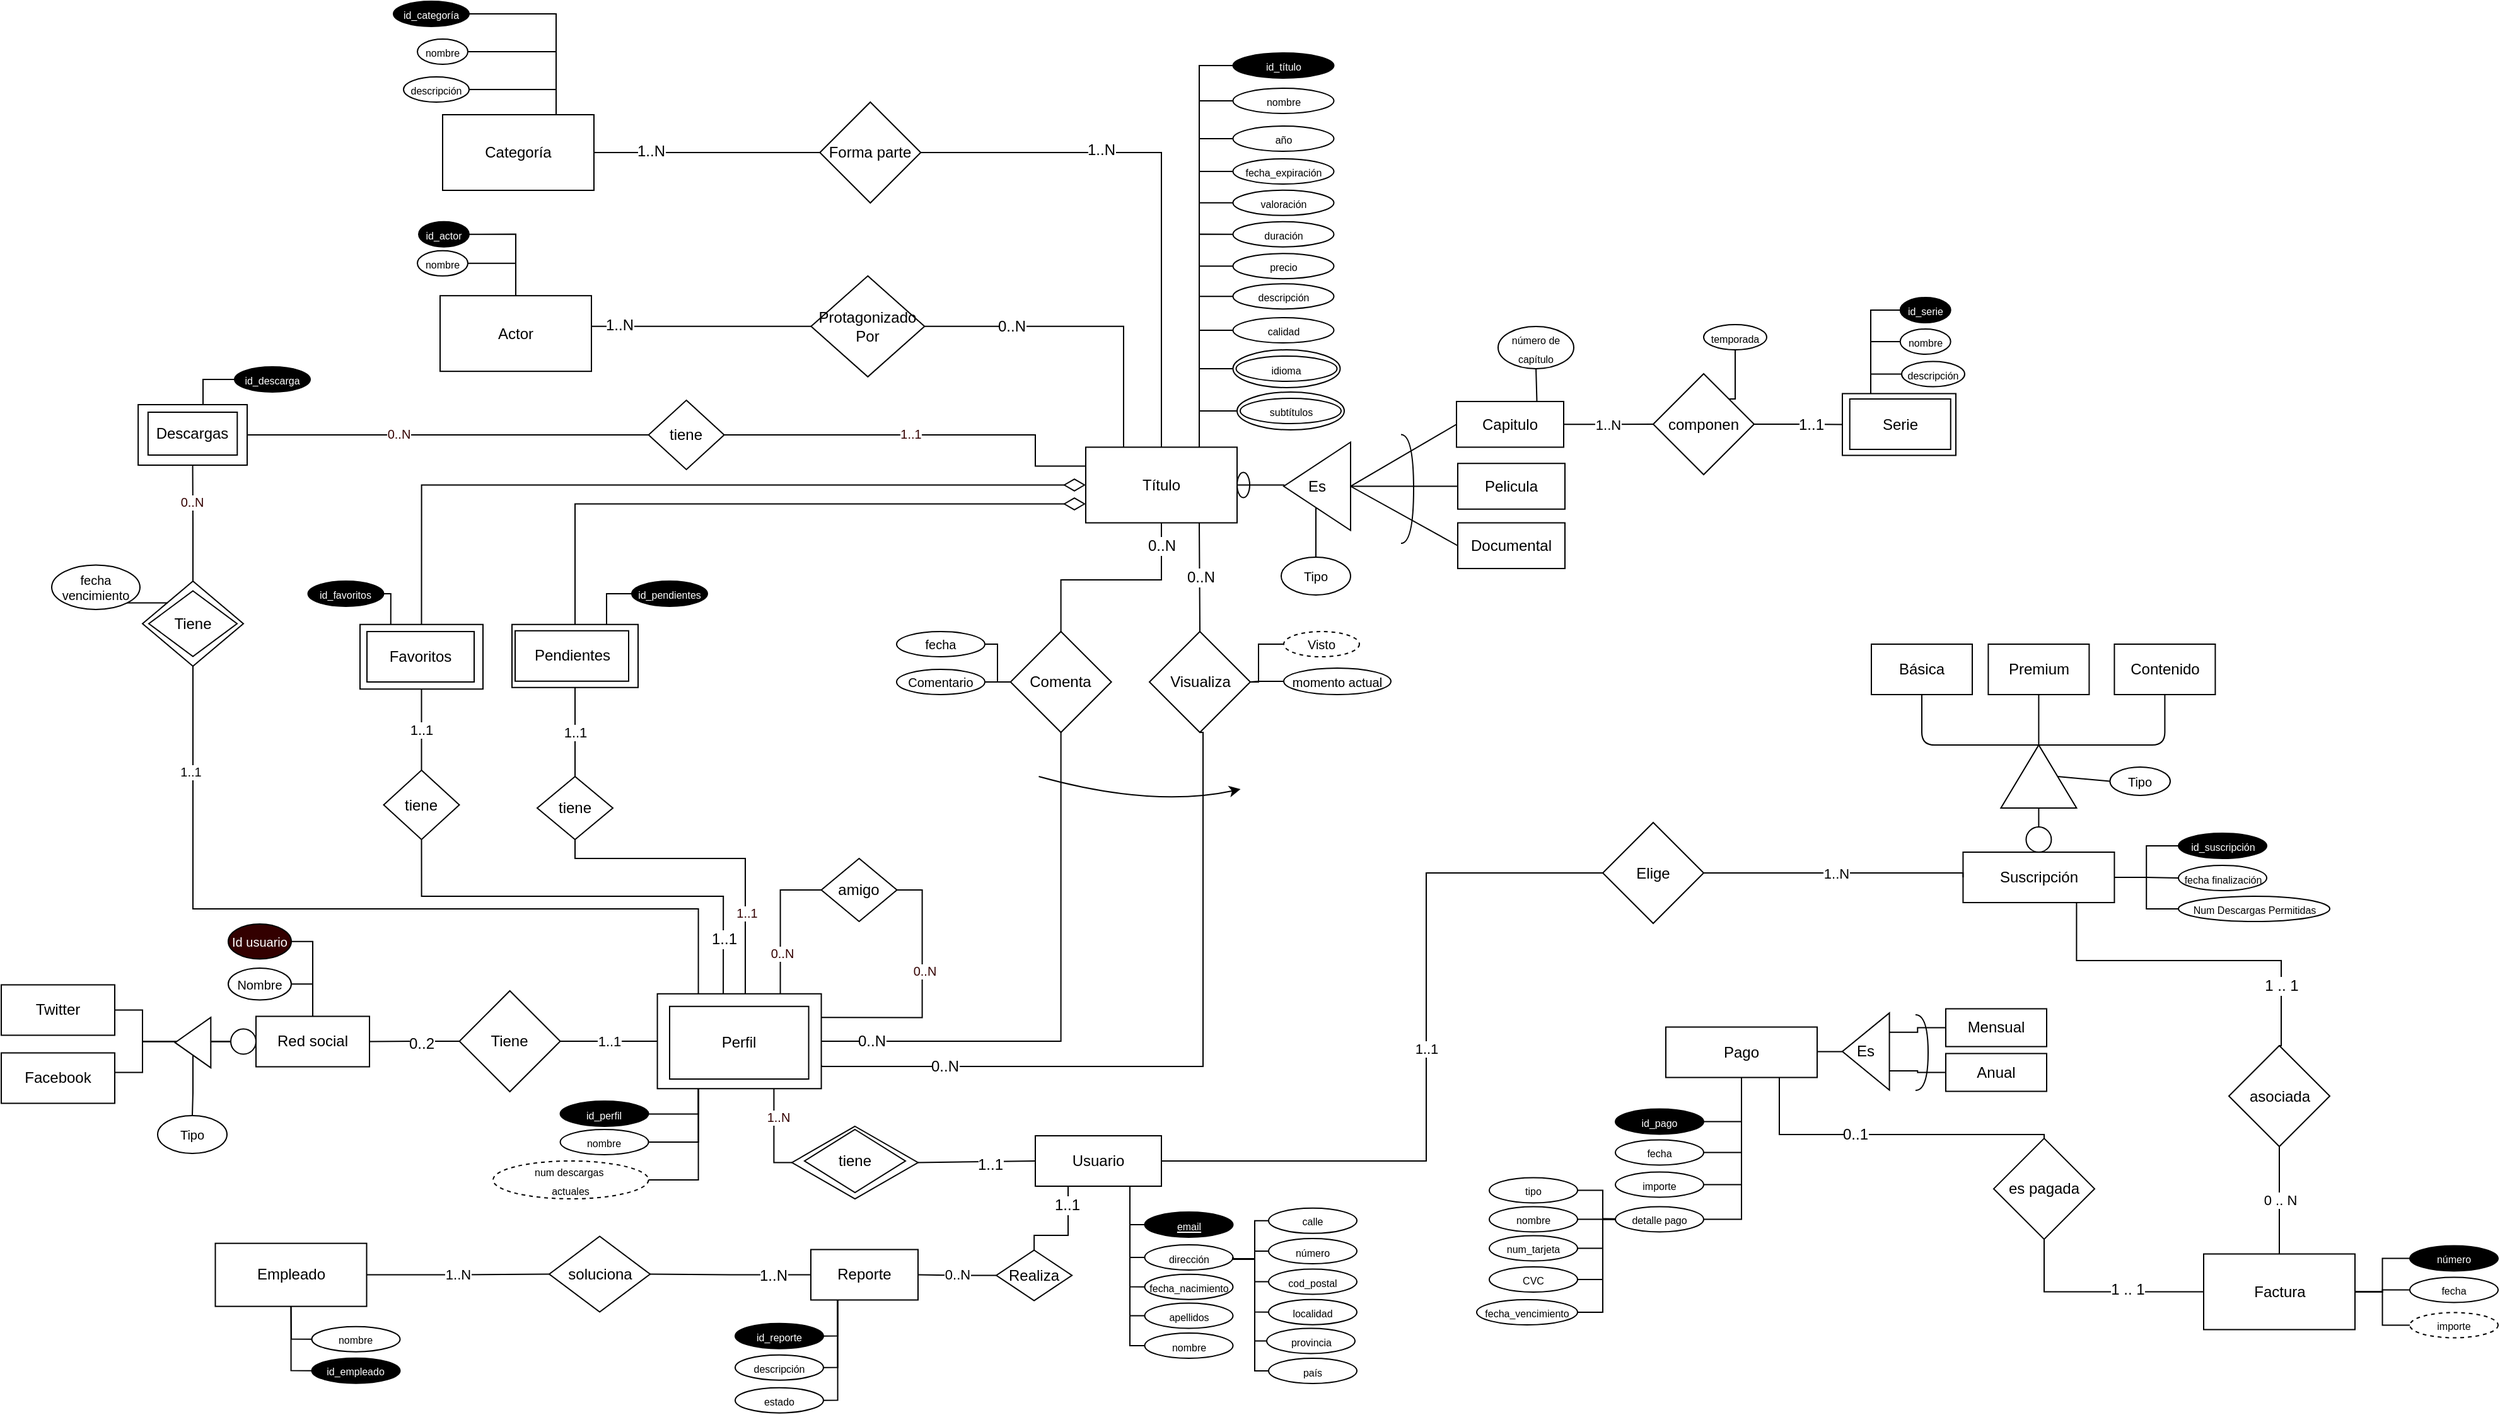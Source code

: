 <mxfile version="12.4.3" type="google" pages="1"><diagram id="EDeNjk8aeBGAXKXKvRbK" name="Page-1"><mxGraphModel dx="2235" dy="1961" grid="1" gridSize="10" guides="1" tooltips="1" connect="1" arrows="1" fold="1" page="1" pageScale="1" pageWidth="827" pageHeight="1169" math="0" shadow="0"><root><mxCell id="0"/><mxCell id="1" parent="0"/><mxCell id="GJp0s9AOmcrc_zwZvgVk-24" style="edgeStyle=orthogonalEdgeStyle;rounded=0;orthogonalLoop=1;jettySize=auto;html=1;entryX=0.75;entryY=1;entryDx=0;entryDy=0;endArrow=none;endFill=0;exitX=0;exitY=0.5;exitDx=0;exitDy=0;" parent="1" source="mP-lRdD4ugAtnUDcuVN3-97" target="GJp0s9AOmcrc_zwZvgVk-16" edge="1"><mxGeometry relative="1" as="geometry"><mxPoint x="-170" y="-220" as="sourcePoint"/><Array as="points"><mxPoint x="-177" y="-209"/></Array></mxGeometry></mxCell><mxCell id="mP-lRdD4ugAtnUDcuVN3-107" value="1..N" style="text;html=1;align=center;verticalAlign=middle;resizable=0;points=[];;labelBackgroundColor=#ffffff;fontSize=10;fontColor=#330000;" parent="GJp0s9AOmcrc_zwZvgVk-24" vertex="1" connectable="0"><mxGeometry x="0.25" y="-3" relative="1" as="geometry"><mxPoint as="offset"/></mxGeometry></mxCell><mxCell id="bfWLBB3jZCCI-IjrW9yf-71" style="edgeStyle=orthogonalEdgeStyle;rounded=0;orthogonalLoop=1;jettySize=auto;html=1;exitX=0.75;exitY=1;exitDx=0;exitDy=0;entryX=0;entryY=0.5;entryDx=0;entryDy=0;endArrow=none;endFill=0;fontSize=10;" parent="1" source="k_YIKCDOlwjzU2Us5B4N-1" target="bfWLBB3jZCCI-IjrW9yf-51" edge="1"><mxGeometry relative="1" as="geometry"><Array as="points"><mxPoint x="105" y="-159"/></Array></mxGeometry></mxCell><mxCell id="k_YIKCDOlwjzU2Us5B4N-1" value="Usuario" style="whiteSpace=wrap;html=1;align=center;" parent="1" vertex="1"><mxGeometry x="30" y="-230" width="100" height="40" as="geometry"/></mxCell><mxCell id="GJp0s9AOmcrc_zwZvgVk-14" style="edgeStyle=orthogonalEdgeStyle;rounded=0;orthogonalLoop=1;jettySize=auto;html=1;entryX=0.5;entryY=1;entryDx=0;entryDy=0;endArrow=none;endFill=0;" parent="1" source="G9NOdxXm6Y2RqxFItTpM-103" target="GJp0s9AOmcrc_zwZvgVk-1" edge="1"><mxGeometry relative="1" as="geometry"/></mxCell><mxCell id="sMsHXiiS4iuThuyLDzR2-23" style="edgeStyle=orthogonalEdgeStyle;rounded=0;orthogonalLoop=1;jettySize=auto;html=1;exitX=0.75;exitY=1;exitDx=0;exitDy=0;entryX=0.5;entryY=0;entryDx=0;entryDy=0;endArrow=none;endFill=0;fontColor=#000000;" parent="1" source="k_YIKCDOlwjzU2Us5B4N-2" target="sMsHXiiS4iuThuyLDzR2-20" edge="1"><mxGeometry relative="1" as="geometry"><Array as="points"><mxPoint x="856" y="-369"/><mxPoint x="1018" y="-369"/></Array></mxGeometry></mxCell><mxCell id="sMsHXiiS4iuThuyLDzR2-24" value="1 .. 1" style="text;html=1;align=center;verticalAlign=middle;resizable=0;points=[];;labelBackgroundColor=#ffffff;fontColor=#000000;" parent="sMsHXiiS4iuThuyLDzR2-23" vertex="1" connectable="0"><mxGeometry x="0.569" y="-4" relative="1" as="geometry"><mxPoint x="3.25" y="10.62" as="offset"/></mxGeometry></mxCell><mxCell id="bfWLBB3jZCCI-IjrW9yf-146" style="edgeStyle=orthogonalEdgeStyle;rounded=0;orthogonalLoop=1;jettySize=auto;html=1;exitX=1;exitY=0.5;exitDx=0;exitDy=0;entryX=0;entryY=0.5;entryDx=0;entryDy=0;endArrow=none;endFill=0;fontSize=10;fontColor=#FFFFFF;" parent="1" source="k_YIKCDOlwjzU2Us5B4N-2" target="bfWLBB3jZCCI-IjrW9yf-144" edge="1"><mxGeometry relative="1" as="geometry"/></mxCell><mxCell id="bfWLBB3jZCCI-IjrW9yf-147" style="edgeStyle=orthogonalEdgeStyle;rounded=0;orthogonalLoop=1;jettySize=auto;html=1;exitX=1;exitY=0.5;exitDx=0;exitDy=0;entryX=0;entryY=0.5;entryDx=0;entryDy=0;endArrow=none;endFill=0;fontSize=10;fontColor=#FFFFFF;" parent="1" source="k_YIKCDOlwjzU2Us5B4N-2" target="bfWLBB3jZCCI-IjrW9yf-143" edge="1"><mxGeometry relative="1" as="geometry"/></mxCell><mxCell id="bfWLBB3jZCCI-IjrW9yf-148" style="edgeStyle=orthogonalEdgeStyle;rounded=0;orthogonalLoop=1;jettySize=auto;html=1;exitX=1;exitY=0.5;exitDx=0;exitDy=0;entryX=0;entryY=0.5;entryDx=0;entryDy=0;endArrow=none;endFill=0;fontSize=10;fontColor=#FFFFFF;" parent="1" source="k_YIKCDOlwjzU2Us5B4N-2" target="bfWLBB3jZCCI-IjrW9yf-145" edge="1"><mxGeometry relative="1" as="geometry"/></mxCell><mxCell id="k_YIKCDOlwjzU2Us5B4N-2" value="Suscripción" style="whiteSpace=wrap;html=1;align=center;" parent="1" vertex="1"><mxGeometry x="765.71" y="-455" width="120" height="40" as="geometry"/></mxCell><mxCell id="k_YIKCDOlwjzU2Us5B4N-3" value="Básica" style="whiteSpace=wrap;html=1;align=center;" parent="1" vertex="1"><mxGeometry x="693" y="-620" width="80" height="40" as="geometry"/></mxCell><mxCell id="GJp0s9AOmcrc_zwZvgVk-1" value="Premium" style="rounded=0;whiteSpace=wrap;html=1;" parent="1" vertex="1"><mxGeometry x="785.71" y="-620" width="80" height="40" as="geometry"/></mxCell><mxCell id="bfWLBB3jZCCI-IjrW9yf-121" style="edgeStyle=orthogonalEdgeStyle;rounded=0;orthogonalLoop=1;jettySize=auto;html=1;exitX=0;exitY=0.5;exitDx=0;exitDy=0;entryX=0;entryY=0.75;entryDx=0;entryDy=0;endArrow=none;endFill=0;fontSize=10;fontColor=#FFFFFF;" parent="1" source="GJp0s9AOmcrc_zwZvgVk-3" target="WPSAFXwn2jUhee_cihp--1" edge="1"><mxGeometry relative="1" as="geometry"/></mxCell><mxCell id="GJp0s9AOmcrc_zwZvgVk-3" value="Mensual" style="rounded=0;whiteSpace=wrap;html=1;" parent="1" vertex="1"><mxGeometry x="752" y="-330.75" width="80" height="30" as="geometry"/></mxCell><mxCell id="GJp0s9AOmcrc_zwZvgVk-4" value="Contenido" style="rounded=0;whiteSpace=wrap;html=1;" parent="1" vertex="1"><mxGeometry x="885.71" y="-620" width="80" height="40" as="geometry"/></mxCell><mxCell id="bfWLBB3jZCCI-IjrW9yf-138" style="edgeStyle=orthogonalEdgeStyle;rounded=0;orthogonalLoop=1;jettySize=auto;html=1;exitX=0.5;exitY=1;exitDx=0;exitDy=0;entryX=1;entryY=0.5;entryDx=0;entryDy=0;endArrow=none;endFill=0;fontSize=10;fontColor=#FFFFFF;" parent="1" source="GJp0s9AOmcrc_zwZvgVk-6" target="bfWLBB3jZCCI-IjrW9yf-123" edge="1"><mxGeometry relative="1" as="geometry"/></mxCell><mxCell id="GJp0s9AOmcrc_zwZvgVk-6" value="Pago" style="rounded=0;whiteSpace=wrap;html=1;" parent="1" vertex="1"><mxGeometry x="530" y="-316.25" width="120" height="40" as="geometry"/></mxCell><mxCell id="GJp0s9AOmcrc_zwZvgVk-67" style="edgeStyle=orthogonalEdgeStyle;rounded=0;orthogonalLoop=1;jettySize=auto;html=1;endArrow=none;endFill=0;" parent="1" source="umokumFCmD2kh_z_k03V-21" target="GJp0s9AOmcrc_zwZvgVk-26" edge="1"><mxGeometry relative="1" as="geometry"/></mxCell><mxCell id="umokumFCmD2kh_z_k03V-23" value="0..2" style="text;html=1;align=center;verticalAlign=middle;resizable=0;points=[];;labelBackgroundColor=#ffffff;" parent="GJp0s9AOmcrc_zwZvgVk-67" vertex="1" connectable="0"><mxGeometry x="0.792" y="2" relative="1" as="geometry"><mxPoint x="33.29" y="-0.68" as="offset"/></mxGeometry></mxCell><mxCell id="zmtUgj70TM8Gz2dLZuu7-54" style="edgeStyle=orthogonalEdgeStyle;rounded=0;orthogonalLoop=1;jettySize=auto;html=1;entryX=0.5;entryY=1;entryDx=0;entryDy=0;endArrow=none;endFill=0;endSize=21;exitX=1;exitY=0.75;exitDx=0;exitDy=0;" parent="1" source="mP-lRdD4ugAtnUDcuVN3-98" target="zmtUgj70TM8Gz2dLZuu7-53" edge="1"><mxGeometry relative="1" as="geometry"><Array as="points"><mxPoint x="-140" y="-285"/><mxPoint x="163" y="-285"/><mxPoint x="163" y="-550"/></Array><mxPoint x="-160" y="-285" as="sourcePoint"/></mxGeometry></mxCell><mxCell id="umokumFCmD2kh_z_k03V-9" value="0..N" style="text;html=1;align=center;verticalAlign=middle;resizable=0;points=[];;labelBackgroundColor=#ffffff;" parent="zmtUgj70TM8Gz2dLZuu7-54" vertex="1" connectable="0"><mxGeometry x="-0.779" y="-4" relative="1" as="geometry"><mxPoint x="36.04" y="-4.43" as="offset"/></mxGeometry></mxCell><mxCell id="zmtUgj70TM8Gz2dLZuu7-60" style="edgeStyle=orthogonalEdgeStyle;rounded=0;orthogonalLoop=1;jettySize=auto;html=1;endArrow=none;endFill=0;endSize=21;entryX=0.5;entryY=1;entryDx=0;entryDy=0;exitX=1;exitY=0.5;exitDx=0;exitDy=0;" parent="1" source="mP-lRdD4ugAtnUDcuVN3-98" target="zmtUgj70TM8Gz2dLZuu7-61" edge="1"><mxGeometry relative="1" as="geometry"><mxPoint x="-190" y="-640" as="targetPoint"/><mxPoint x="-130" y="-305" as="sourcePoint"/></mxGeometry></mxCell><mxCell id="umokumFCmD2kh_z_k03V-7" value="0..N" style="text;html=1;align=center;verticalAlign=middle;resizable=0;points=[];;labelBackgroundColor=#ffffff;" parent="zmtUgj70TM8Gz2dLZuu7-60" vertex="1" connectable="0"><mxGeometry x="-0.926" y="-1" relative="1" as="geometry"><mxPoint x="23.59" y="-1.35" as="offset"/></mxGeometry></mxCell><mxCell id="GJp0s9AOmcrc_zwZvgVk-19" value="1..1" style="edgeStyle=orthogonalEdgeStyle;rounded=0;orthogonalLoop=1;jettySize=auto;html=1;endArrow=none;endFill=0;entryX=1;entryY=0.5;entryDx=0;entryDy=0;exitX=0;exitY=0.5;exitDx=0;exitDy=0;" parent="1" source="GJp0s9AOmcrc_zwZvgVk-18" target="k_YIKCDOlwjzU2Us5B4N-1" edge="1"><mxGeometry x="-0.036" relative="1" as="geometry"><Array as="points"><mxPoint x="340" y="-439"/><mxPoint x="340" y="-210"/></Array><mxPoint as="offset"/></mxGeometry></mxCell><mxCell id="umokumFCmD2kh_z_k03V-19" value="1..N" style="edgeStyle=orthogonalEdgeStyle;rounded=0;orthogonalLoop=1;jettySize=auto;html=1;endArrow=none;endFill=0;exitX=1;exitY=0.5;exitDx=0;exitDy=0;entryX=0;entryY=0.5;entryDx=0;entryDy=0;" parent="1" source="GJp0s9AOmcrc_zwZvgVk-18" target="k_YIKCDOlwjzU2Us5B4N-2" edge="1"><mxGeometry relative="1" as="geometry"><Array as="points"><mxPoint x="766" y="-439"/></Array></mxGeometry></mxCell><mxCell id="GJp0s9AOmcrc_zwZvgVk-18" value="Elige" style="rhombus;whiteSpace=wrap;html=1;" parent="1" vertex="1"><mxGeometry x="480" y="-478.5" width="80" height="80" as="geometry"/></mxCell><mxCell id="mP-lRdD4ugAtnUDcuVN3-19" style="edgeStyle=orthogonalEdgeStyle;rounded=0;orthogonalLoop=1;jettySize=auto;html=1;exitX=0.25;exitY=0;exitDx=0;exitDy=0;entryX=1;entryY=0.5;entryDx=0;entryDy=0;endArrow=none;endFill=0;" parent="1" source="GJp0s9AOmcrc_zwZvgVk-25" target="G9NOdxXm6Y2RqxFItTpM-90" edge="1"><mxGeometry relative="1" as="geometry"/></mxCell><mxCell id="mP-lRdD4ugAtnUDcuVN3-20" value="0..N" style="text;html=1;align=center;verticalAlign=middle;resizable=0;points=[];;labelBackgroundColor=#ffffff;" parent="mP-lRdD4ugAtnUDcuVN3-19" vertex="1" connectable="0"><mxGeometry x="0.458" relative="1" as="geometry"><mxPoint as="offset"/></mxGeometry></mxCell><mxCell id="mP-lRdD4ugAtnUDcuVN3-21" style="edgeStyle=orthogonalEdgeStyle;rounded=0;orthogonalLoop=1;jettySize=auto;html=1;exitX=0.5;exitY=0;exitDx=0;exitDy=0;entryX=1;entryY=0.5;entryDx=0;entryDy=0;endArrow=none;endFill=0;" parent="1" source="GJp0s9AOmcrc_zwZvgVk-25" target="G9NOdxXm6Y2RqxFItTpM-43" edge="1"><mxGeometry relative="1" as="geometry"/></mxCell><mxCell id="mP-lRdD4ugAtnUDcuVN3-24" value="1..N" style="text;html=1;align=center;verticalAlign=middle;resizable=0;points=[];;labelBackgroundColor=#ffffff;" parent="mP-lRdD4ugAtnUDcuVN3-21" vertex="1" connectable="0"><mxGeometry x="0.328" y="2" relative="1" as="geometry"><mxPoint y="-4" as="offset"/></mxGeometry></mxCell><mxCell id="mP-lRdD4ugAtnUDcuVN3-45" style="edgeStyle=orthogonalEdgeStyle;rounded=0;orthogonalLoop=1;jettySize=auto;html=1;exitX=0.75;exitY=0;exitDx=0;exitDy=0;entryX=0;entryY=0.5;entryDx=0;entryDy=0;endArrow=none;endFill=0;fontSize=10;" parent="1" source="GJp0s9AOmcrc_zwZvgVk-25" target="mP-lRdD4ugAtnUDcuVN3-44" edge="1"><mxGeometry relative="1" as="geometry"/></mxCell><mxCell id="mP-lRdD4ugAtnUDcuVN3-46" style="edgeStyle=orthogonalEdgeStyle;rounded=0;orthogonalLoop=1;jettySize=auto;html=1;exitX=0.75;exitY=0;exitDx=0;exitDy=0;entryX=0;entryY=0.5;entryDx=0;entryDy=0;endArrow=none;endFill=0;fontSize=10;" parent="1" source="GJp0s9AOmcrc_zwZvgVk-25" target="mP-lRdD4ugAtnUDcuVN3-41" edge="1"><mxGeometry relative="1" as="geometry"/></mxCell><mxCell id="mP-lRdD4ugAtnUDcuVN3-47" style="edgeStyle=orthogonalEdgeStyle;rounded=0;orthogonalLoop=1;jettySize=auto;html=1;exitX=0.75;exitY=0;exitDx=0;exitDy=0;entryX=0;entryY=0.5;entryDx=0;entryDy=0;endArrow=none;endFill=0;fontSize=10;" parent="1" source="GJp0s9AOmcrc_zwZvgVk-25" target="mP-lRdD4ugAtnUDcuVN3-40" edge="1"><mxGeometry relative="1" as="geometry"/></mxCell><mxCell id="mP-lRdD4ugAtnUDcuVN3-48" style="edgeStyle=orthogonalEdgeStyle;rounded=0;orthogonalLoop=1;jettySize=auto;html=1;exitX=0.75;exitY=0;exitDx=0;exitDy=0;entryX=0;entryY=0.5;entryDx=0;entryDy=0;endArrow=none;endFill=0;fontSize=10;" parent="1" source="GJp0s9AOmcrc_zwZvgVk-25" target="mP-lRdD4ugAtnUDcuVN3-36" edge="1"><mxGeometry relative="1" as="geometry"/></mxCell><mxCell id="mP-lRdD4ugAtnUDcuVN3-49" style="edgeStyle=orthogonalEdgeStyle;rounded=0;orthogonalLoop=1;jettySize=auto;html=1;exitX=0.75;exitY=0;exitDx=0;exitDy=0;entryX=0;entryY=0.5;entryDx=0;entryDy=0;endArrow=none;endFill=0;fontSize=10;" parent="1" source="GJp0s9AOmcrc_zwZvgVk-25" target="mP-lRdD4ugAtnUDcuVN3-35" edge="1"><mxGeometry relative="1" as="geometry"/></mxCell><mxCell id="mP-lRdD4ugAtnUDcuVN3-50" style="edgeStyle=orthogonalEdgeStyle;rounded=0;orthogonalLoop=1;jettySize=auto;html=1;exitX=0.75;exitY=0;exitDx=0;exitDy=0;entryX=0;entryY=0.5;entryDx=0;entryDy=0;endArrow=none;endFill=0;fontSize=10;" parent="1" source="GJp0s9AOmcrc_zwZvgVk-25" target="mP-lRdD4ugAtnUDcuVN3-34" edge="1"><mxGeometry relative="1" as="geometry"/></mxCell><mxCell id="mP-lRdD4ugAtnUDcuVN3-51" style="edgeStyle=orthogonalEdgeStyle;rounded=0;orthogonalLoop=1;jettySize=auto;html=1;exitX=0.75;exitY=0;exitDx=0;exitDy=0;entryX=0;entryY=0.5;entryDx=0;entryDy=0;endArrow=none;endFill=0;fontSize=10;" parent="1" source="GJp0s9AOmcrc_zwZvgVk-25" target="mP-lRdD4ugAtnUDcuVN3-39" edge="1"><mxGeometry relative="1" as="geometry"/></mxCell><mxCell id="mP-lRdD4ugAtnUDcuVN3-52" style="edgeStyle=orthogonalEdgeStyle;rounded=0;orthogonalLoop=1;jettySize=auto;html=1;exitX=0.75;exitY=0;exitDx=0;exitDy=0;entryX=0;entryY=0.5;entryDx=0;entryDy=0;endArrow=none;endFill=0;fontSize=10;" parent="1" source="GJp0s9AOmcrc_zwZvgVk-25" target="mP-lRdD4ugAtnUDcuVN3-38" edge="1"><mxGeometry relative="1" as="geometry"/></mxCell><mxCell id="mP-lRdD4ugAtnUDcuVN3-53" style="edgeStyle=orthogonalEdgeStyle;rounded=0;orthogonalLoop=1;jettySize=auto;html=1;exitX=0.75;exitY=0;exitDx=0;exitDy=0;entryX=0;entryY=0.5;entryDx=0;entryDy=0;endArrow=none;endFill=0;fontSize=10;" parent="1" source="GJp0s9AOmcrc_zwZvgVk-25" target="mP-lRdD4ugAtnUDcuVN3-37" edge="1"><mxGeometry relative="1" as="geometry"/></mxCell><mxCell id="mP-lRdD4ugAtnUDcuVN3-67" style="edgeStyle=orthogonalEdgeStyle;rounded=0;orthogonalLoop=1;jettySize=auto;html=1;exitX=0.75;exitY=0;exitDx=0;exitDy=0;entryX=0;entryY=0.5;entryDx=0;entryDy=0;endArrow=none;endFill=0;fontSize=10;" parent="1" source="GJp0s9AOmcrc_zwZvgVk-25" target="mP-lRdD4ugAtnUDcuVN3-65" edge="1"><mxGeometry relative="1" as="geometry"/></mxCell><mxCell id="mP-lRdD4ugAtnUDcuVN3-71" style="edgeStyle=orthogonalEdgeStyle;rounded=0;orthogonalLoop=1;jettySize=auto;html=1;exitX=0.75;exitY=0;exitDx=0;exitDy=0;entryX=0;entryY=0.5;entryDx=0;entryDy=0;endArrow=none;endFill=0;fontSize=10;" parent="1" source="GJp0s9AOmcrc_zwZvgVk-25" target="mP-lRdD4ugAtnUDcuVN3-69" edge="1"><mxGeometry relative="1" as="geometry"/></mxCell><mxCell id="GJp0s9AOmcrc_zwZvgVk-25" value="Título" style="rounded=0;whiteSpace=wrap;html=1;" parent="1" vertex="1"><mxGeometry x="70" y="-776.25" width="120" height="60" as="geometry"/></mxCell><mxCell id="GJp0s9AOmcrc_zwZvgVk-26" value="Red social" style="rounded=0;whiteSpace=wrap;html=1;strokeColor=#000000;" parent="1" vertex="1"><mxGeometry x="-588" y="-324.75" width="90" height="40" as="geometry"/></mxCell><mxCell id="GJp0s9AOmcrc_zwZvgVk-65" style="edgeStyle=orthogonalEdgeStyle;rounded=0;orthogonalLoop=1;jettySize=auto;html=1;exitX=1;exitY=0.5;exitDx=0;exitDy=0;entryX=0;entryY=0.5;entryDx=0;entryDy=0;endArrow=none;endFill=0;" parent="1" source="GJp0s9AOmcrc_zwZvgVk-27" target="GJp0s9AOmcrc_zwZvgVk-26" edge="1"><mxGeometry relative="1" as="geometry"><Array as="points"><mxPoint x="-768" y="-329.75"/><mxPoint x="-678" y="-329.75"/><mxPoint x="-678" y="-304.75"/></Array></mxGeometry></mxCell><mxCell id="GJp0s9AOmcrc_zwZvgVk-27" value="Twitter" style="rounded=0;whiteSpace=wrap;html=1;" parent="1" vertex="1"><mxGeometry x="-790" y="-349.75" width="90" height="40" as="geometry"/></mxCell><mxCell id="zmtUgj70TM8Gz2dLZuu7-71" style="edgeStyle=orthogonalEdgeStyle;rounded=0;orthogonalLoop=1;jettySize=auto;html=1;entryX=1;entryY=0.5;entryDx=0;entryDy=0;endArrow=none;endFill=0;endSize=21;exitX=1;exitY=0.5;exitDx=0;exitDy=0;" parent="1" target="zmtUgj70TM8Gz2dLZuu7-67" edge="1"><mxGeometry relative="1" as="geometry"><Array as="points"><mxPoint x="-678" y="-279.75"/><mxPoint x="-678" y="-304.75"/></Array><mxPoint x="-699.714" y="-280.286" as="sourcePoint"/></mxGeometry></mxCell><mxCell id="GJp0s9AOmcrc_zwZvgVk-28" value="Facebook" style="rounded=0;whiteSpace=wrap;html=1;" parent="1" vertex="1"><mxGeometry x="-790" y="-295.75" width="90" height="40" as="geometry"/></mxCell><mxCell id="mP-lRdD4ugAtnUDcuVN3-27" style="edgeStyle=orthogonalEdgeStyle;rounded=0;orthogonalLoop=1;jettySize=auto;html=1;exitX=0.75;exitY=0;exitDx=0;exitDy=0;entryX=1;entryY=0.5;entryDx=0;entryDy=0;endArrow=none;endFill=0;" parent="1" source="GJp0s9AOmcrc_zwZvgVk-29" target="mP-lRdD4ugAtnUDcuVN3-25" edge="1"><mxGeometry relative="1" as="geometry"/></mxCell><mxCell id="mP-lRdD4ugAtnUDcuVN3-28" style="edgeStyle=orthogonalEdgeStyle;rounded=0;orthogonalLoop=1;jettySize=auto;html=1;exitX=0.75;exitY=0;exitDx=0;exitDy=0;entryX=1;entryY=0.5;entryDx=0;entryDy=0;endArrow=none;endFill=0;" parent="1" source="GJp0s9AOmcrc_zwZvgVk-29" target="mP-lRdD4ugAtnUDcuVN3-26" edge="1"><mxGeometry relative="1" as="geometry"/></mxCell><mxCell id="GJp0s9AOmcrc_zwZvgVk-29" value="Categoría" style="rounded=0;whiteSpace=wrap;html=1;" parent="1" vertex="1"><mxGeometry x="-440" y="-1040" width="120" height="60" as="geometry"/></mxCell><mxCell id="mP-lRdD4ugAtnUDcuVN3-6" style="edgeStyle=orthogonalEdgeStyle;rounded=0;orthogonalLoop=1;jettySize=auto;html=1;exitX=0.25;exitY=0;exitDx=0;exitDy=0;entryX=0;entryY=0.5;entryDx=0;entryDy=0;endArrow=none;endFill=0;" parent="1" source="wjVhPiL9RNjastkiJ_mp-2" target="mP-lRdD4ugAtnUDcuVN3-5" edge="1"><mxGeometry relative="1" as="geometry"><Array as="points"><mxPoint x="692" y="-834"/></Array></mxGeometry></mxCell><mxCell id="mP-lRdD4ugAtnUDcuVN3-7" style="edgeStyle=orthogonalEdgeStyle;rounded=0;orthogonalLoop=1;jettySize=auto;html=1;exitX=0.25;exitY=0;exitDx=0;exitDy=0;entryX=0;entryY=0.5;entryDx=0;entryDy=0;endArrow=none;endFill=0;" parent="1" source="wjVhPiL9RNjastkiJ_mp-2" target="mP-lRdD4ugAtnUDcuVN3-4" edge="1"><mxGeometry relative="1" as="geometry"/></mxCell><mxCell id="mP-lRdD4ugAtnUDcuVN3-8" style="edgeStyle=orthogonalEdgeStyle;rounded=0;orthogonalLoop=1;jettySize=auto;html=1;exitX=0.25;exitY=0;exitDx=0;exitDy=0;entryX=0;entryY=0.5;entryDx=0;entryDy=0;endArrow=none;endFill=0;" parent="1" source="wjVhPiL9RNjastkiJ_mp-2" target="mP-lRdD4ugAtnUDcuVN3-3" edge="1"><mxGeometry relative="1" as="geometry"/></mxCell><mxCell id="GJp0s9AOmcrc_zwZvgVk-34" value="Serie" style="rounded=0;whiteSpace=wrap;html=1;" parent="1" vertex="1"><mxGeometry x="675.86" y="-814.5" width="80" height="40" as="geometry"/></mxCell><mxCell id="GJp0s9AOmcrc_zwZvgVk-35" value="Pelicula" style="rounded=0;whiteSpace=wrap;html=1;" parent="1" vertex="1"><mxGeometry x="365" y="-763.37" width="85" height="36.25" as="geometry"/></mxCell><mxCell id="GJp0s9AOmcrc_zwZvgVk-36" value="Documental" style="rounded=0;whiteSpace=wrap;html=1;" parent="1" vertex="1"><mxGeometry x="365" y="-716.25" width="85" height="36.25" as="geometry"/></mxCell><mxCell id="GJp0s9AOmcrc_zwZvgVk-38" value="Capitulo" style="rounded=0;whiteSpace=wrap;html=1;" parent="1" vertex="1"><mxGeometry x="364" y="-812.5" width="85" height="36.25" as="geometry"/></mxCell><mxCell id="mP-lRdD4ugAtnUDcuVN3-56" style="edgeStyle=orthogonalEdgeStyle;rounded=0;orthogonalLoop=1;jettySize=auto;html=1;exitX=0.5;exitY=0;exitDx=0;exitDy=0;entryX=1;entryY=0.5;entryDx=0;entryDy=0;endArrow=none;endFill=0;fontSize=10;" parent="1" source="GJp0s9AOmcrc_zwZvgVk-45" target="mP-lRdD4ugAtnUDcuVN3-54" edge="1"><mxGeometry relative="1" as="geometry"/></mxCell><mxCell id="mP-lRdD4ugAtnUDcuVN3-58" style="edgeStyle=orthogonalEdgeStyle;rounded=0;orthogonalLoop=1;jettySize=auto;html=1;exitX=0.5;exitY=0;exitDx=0;exitDy=0;entryX=1;entryY=0.5;entryDx=0;entryDy=0;endArrow=none;endFill=0;fontSize=10;" parent="1" source="GJp0s9AOmcrc_zwZvgVk-45" target="mP-lRdD4ugAtnUDcuVN3-55" edge="1"><mxGeometry relative="1" as="geometry"><Array as="points"><mxPoint x="-382" y="-922.17"/></Array></mxGeometry></mxCell><mxCell id="GJp0s9AOmcrc_zwZvgVk-45" value="Actor" style="rounded=0;whiteSpace=wrap;html=1;shadow=0;strokeColor=#000000;fillColor=#ffffff;" parent="1" vertex="1"><mxGeometry x="-442" y="-896.42" width="120" height="60" as="geometry"/></mxCell><mxCell id="GJp0s9AOmcrc_zwZvgVk-52" value="1..N" style="edgeStyle=orthogonalEdgeStyle;rounded=0;orthogonalLoop=1;jettySize=auto;html=1;endArrow=none;endFill=0;entryX=0;entryY=0.5;entryDx=0;entryDy=0;" parent="1" source="GJp0s9AOmcrc_zwZvgVk-47" target="GJp0s9AOmcrc_zwZvgVk-50" edge="1"><mxGeometry relative="1" as="geometry"/></mxCell><mxCell id="bfWLBB3jZCCI-IjrW9yf-107" style="edgeStyle=orthogonalEdgeStyle;rounded=0;orthogonalLoop=1;jettySize=auto;html=1;exitX=0.5;exitY=1;exitDx=0;exitDy=0;entryX=0;entryY=0.5;entryDx=0;entryDy=0;endArrow=none;endFill=0;fontSize=10;" parent="1" source="GJp0s9AOmcrc_zwZvgVk-47" target="bfWLBB3jZCCI-IjrW9yf-88" edge="1"><mxGeometry relative="1" as="geometry"><Array as="points"><mxPoint x="-560" y="-93"/><mxPoint x="-560" y="-63"/></Array></mxGeometry></mxCell><mxCell id="GJp0s9AOmcrc_zwZvgVk-47" value="Empleado" style="rounded=0;whiteSpace=wrap;html=1;shadow=0;strokeColor=#000000;fillColor=#ffffff;" parent="1" vertex="1"><mxGeometry x="-620.25" y="-144.67" width="120" height="50" as="geometry"/></mxCell><mxCell id="GJp0s9AOmcrc_zwZvgVk-53" style="edgeStyle=orthogonalEdgeStyle;rounded=0;orthogonalLoop=1;jettySize=auto;html=1;endArrow=none;endFill=0;exitX=0;exitY=0.5;exitDx=0;exitDy=0;" parent="1" source="GJp0s9AOmcrc_zwZvgVk-49" target="GJp0s9AOmcrc_zwZvgVk-50" edge="1"><mxGeometry relative="1" as="geometry"><mxPoint x="-228" y="-144.5" as="sourcePoint"/></mxGeometry></mxCell><mxCell id="umokumFCmD2kh_z_k03V-17" value="1..N" style="text;html=1;align=center;verticalAlign=middle;resizable=0;points=[];;labelBackgroundColor=#ffffff;" parent="GJp0s9AOmcrc_zwZvgVk-53" vertex="1" connectable="0"><mxGeometry x="-0.823" relative="1" as="geometry"><mxPoint x="-18.86" y="0.4" as="offset"/></mxGeometry></mxCell><mxCell id="mP-lRdD4ugAtnUDcuVN3-129" style="edgeStyle=orthogonalEdgeStyle;rounded=0;orthogonalLoop=1;jettySize=auto;html=1;exitX=0.25;exitY=1;exitDx=0;exitDy=0;entryX=1;entryY=0.5;entryDx=0;entryDy=0;endArrow=none;endFill=0;endSize=6;fontSize=10;fontColor=#330000;" parent="1" source="GJp0s9AOmcrc_zwZvgVk-49" target="bfWLBB3jZCCI-IjrW9yf-81" edge="1"><mxGeometry relative="1" as="geometry"><Array as="points"><mxPoint x="-127" y="-71.5"/></Array></mxGeometry></mxCell><mxCell id="mP-lRdD4ugAtnUDcuVN3-131" style="edgeStyle=orthogonalEdgeStyle;rounded=0;orthogonalLoop=1;jettySize=auto;html=1;exitX=0.25;exitY=1;exitDx=0;exitDy=0;entryX=1;entryY=0.5;entryDx=0;entryDy=0;endArrow=none;endFill=0;endSize=6;fontSize=10;fontColor=#330000;" parent="1" source="GJp0s9AOmcrc_zwZvgVk-49" target="bfWLBB3jZCCI-IjrW9yf-82" edge="1"><mxGeometry relative="1" as="geometry"><Array as="points"><mxPoint x="-127" y="-46.5"/></Array></mxGeometry></mxCell><mxCell id="mP-lRdD4ugAtnUDcuVN3-132" style="edgeStyle=orthogonalEdgeStyle;rounded=0;orthogonalLoop=1;jettySize=auto;html=1;exitX=0.25;exitY=1;exitDx=0;exitDy=0;entryX=1;entryY=0.5;entryDx=0;entryDy=0;endArrow=none;endFill=0;endSize=6;fontSize=10;fontColor=#330000;" parent="1" source="GJp0s9AOmcrc_zwZvgVk-49" target="bfWLBB3jZCCI-IjrW9yf-83" edge="1"><mxGeometry relative="1" as="geometry"><Array as="points"><mxPoint x="-127" y="-20.5"/></Array></mxGeometry></mxCell><mxCell id="GJp0s9AOmcrc_zwZvgVk-49" value="Reporte" style="rounded=0;whiteSpace=wrap;html=1;shadow=0;strokeColor=#000000;fillColor=#ffffff;" parent="1" vertex="1"><mxGeometry x="-148" y="-139.75" width="85" height="40" as="geometry"/></mxCell><mxCell id="GJp0s9AOmcrc_zwZvgVk-50" value="soluciona" style="rhombus;whiteSpace=wrap;html=1;shadow=0;strokeColor=#000000;fillColor=#ffffff;" parent="1" vertex="1"><mxGeometry x="-355.46" y="-150.25" width="80" height="60" as="geometry"/></mxCell><mxCell id="GJp0s9AOmcrc_zwZvgVk-55" style="edgeStyle=orthogonalEdgeStyle;rounded=0;orthogonalLoop=1;jettySize=auto;html=1;endArrow=none;endFill=0;entryX=0.25;entryY=1;entryDx=0;entryDy=0;exitX=0.5;exitY=0;exitDx=0;exitDy=0;" parent="1" source="GJp0s9AOmcrc_zwZvgVk-54" target="k_YIKCDOlwjzU2Us5B4N-1" edge="1"><mxGeometry relative="1" as="geometry"><Array as="points"><mxPoint x="30" y="-151"/><mxPoint x="56" y="-151"/></Array></mxGeometry></mxCell><mxCell id="umokumFCmD2kh_z_k03V-13" value="1..1" style="text;html=1;align=center;verticalAlign=middle;resizable=0;points=[];;labelBackgroundColor=#ffffff;" parent="GJp0s9AOmcrc_zwZvgVk-55" vertex="1" connectable="0"><mxGeometry x="0.603" y="1" relative="1" as="geometry"><mxPoint as="offset"/></mxGeometry></mxCell><mxCell id="oXMFh-UJy6fiBcqPMLQY-1" value="&lt;div&gt;0..N&lt;/div&gt;" style="edgeStyle=orthogonalEdgeStyle;rounded=0;orthogonalLoop=1;jettySize=auto;html=1;endArrow=none;endFill=0;" parent="1" source="GJp0s9AOmcrc_zwZvgVk-54" target="GJp0s9AOmcrc_zwZvgVk-49" edge="1"><mxGeometry relative="1" as="geometry"/></mxCell><mxCell id="GJp0s9AOmcrc_zwZvgVk-54" value="Realiza" style="rhombus;whiteSpace=wrap;html=1;shadow=0;strokeColor=#000000;fillColor=#ffffff;" parent="1" vertex="1"><mxGeometry x="-0.94" y="-139.25" width="60" height="40" as="geometry"/></mxCell><mxCell id="bfWLBB3jZCCI-IjrW9yf-122" style="edgeStyle=orthogonalEdgeStyle;rounded=0;orthogonalLoop=1;jettySize=auto;html=1;exitX=0;exitY=0.5;exitDx=0;exitDy=0;entryX=0;entryY=0.25;entryDx=0;entryDy=0;endArrow=none;endFill=0;fontSize=10;fontColor=#FFFFFF;" parent="1" source="GJp0s9AOmcrc_zwZvgVk-2" target="WPSAFXwn2jUhee_cihp--1" edge="1"><mxGeometry relative="1" as="geometry"/></mxCell><mxCell id="GJp0s9AOmcrc_zwZvgVk-2" value="Anual" style="rounded=0;whiteSpace=wrap;html=1;" parent="1" vertex="1"><mxGeometry x="752" y="-295.25" width="80" height="30" as="geometry"/></mxCell><mxCell id="G9NOdxXm6Y2RqxFItTpM-22" value="" style="endArrow=none;html=1;exitX=0;exitY=0.5;exitDx=0;exitDy=0;entryX=0;entryY=0.5;entryDx=0;entryDy=0;" parent="1" source="G9NOdxXm6Y2RqxFItTpM-25" target="GJp0s9AOmcrc_zwZvgVk-38" edge="1"><mxGeometry width="50" height="50" relative="1" as="geometry"><mxPoint x="50" y="-616.25" as="sourcePoint"/><mxPoint x="365" y="-794.25" as="targetPoint"/></mxGeometry></mxCell><mxCell id="G9NOdxXm6Y2RqxFItTpM-23" value="" style="endArrow=none;html=1;entryX=1;entryY=0.5;entryDx=0;entryDy=0;exitX=1;exitY=0.5;exitDx=0;exitDy=0;" parent="1" source="G9NOdxXm6Y2RqxFItTpM-27" target="GJp0s9AOmcrc_zwZvgVk-25" edge="1"><mxGeometry width="50" height="50" relative="1" as="geometry"><mxPoint x="110" y="-606.25" as="sourcePoint"/><mxPoint x="160" y="-656.25" as="targetPoint"/></mxGeometry></mxCell><mxCell id="G9NOdxXm6Y2RqxFItTpM-24" value="" style="endArrow=none;html=1;entryX=0;entryY=0.5;entryDx=0;entryDy=0;exitX=0;exitY=0.5;exitDx=0;exitDy=0;" parent="1" source="GJp0s9AOmcrc_zwZvgVk-36" target="G9NOdxXm6Y2RqxFItTpM-25" edge="1"><mxGeometry width="50" height="50" relative="1" as="geometry"><mxPoint x="320" y="-696.25" as="sourcePoint"/><mxPoint x="280" y="-726.25" as="targetPoint"/></mxGeometry></mxCell><mxCell id="mP-lRdD4ugAtnUDcuVN3-42" style="edgeStyle=orthogonalEdgeStyle;rounded=0;orthogonalLoop=1;jettySize=auto;html=1;exitX=0.5;exitY=0;exitDx=0;exitDy=0;entryX=0.5;entryY=0;entryDx=0;entryDy=0;endArrow=none;endFill=0;fontSize=10;" parent="1" source="G9NOdxXm6Y2RqxFItTpM-25" target="G9NOdxXm6Y2RqxFItTpM-30" edge="1"><mxGeometry relative="1" as="geometry"/></mxCell><mxCell id="G9NOdxXm6Y2RqxFItTpM-25" value="Es" style="triangle;whiteSpace=wrap;html=1;direction=west;" parent="1" vertex="1"><mxGeometry x="227" y="-780.25" width="53" height="70" as="geometry"/></mxCell><mxCell id="G9NOdxXm6Y2RqxFItTpM-26" value="" style="endArrow=none;html=1;entryX=0;entryY=0.5;entryDx=0;entryDy=0;exitX=0;exitY=0.5;exitDx=0;exitDy=0;" parent="1" source="GJp0s9AOmcrc_zwZvgVk-35" target="G9NOdxXm6Y2RqxFItTpM-25" edge="1"><mxGeometry width="50" height="50" relative="1" as="geometry"><mxPoint x="370" y="-716.25" as="sourcePoint"/><mxPoint x="190" y="-746.25" as="targetPoint"/></mxGeometry></mxCell><mxCell id="G9NOdxXm6Y2RqxFItTpM-27" value="" style="ellipse;whiteSpace=wrap;html=1;direction=south;" parent="1" vertex="1"><mxGeometry x="190" y="-756.25" width="10" height="20" as="geometry"/></mxCell><mxCell id="G9NOdxXm6Y2RqxFItTpM-28" value="" style="endArrow=none;html=1;entryX=0.5;entryY=1;entryDx=0;entryDy=0;exitX=0.989;exitY=0.515;exitDx=0;exitDy=0;exitPerimeter=0;" parent="1" source="G9NOdxXm6Y2RqxFItTpM-25" target="G9NOdxXm6Y2RqxFItTpM-27" edge="1"><mxGeometry width="50" height="50" relative="1" as="geometry"><mxPoint x="210" y="-746" as="sourcePoint"/><mxPoint x="190" y="-746.25" as="targetPoint"/></mxGeometry></mxCell><mxCell id="G9NOdxXm6Y2RqxFItTpM-30" value="Tipo" style="ellipse;whiteSpace=wrap;html=1;fontSize=10;" parent="1" vertex="1"><mxGeometry x="225" y="-689" width="55" height="30" as="geometry"/></mxCell><mxCell id="G9NOdxXm6Y2RqxFItTpM-32" value="" style="shape=requiredInterface;html=1;verticalLabelPosition=bottom;" parent="1" vertex="1"><mxGeometry x="320" y="-786.25" width="10" height="86.25" as="geometry"/></mxCell><mxCell id="G9NOdxXm6Y2RqxFItTpM-43" value="Forma parte" style="rhombus;whiteSpace=wrap;html=1;" parent="1" vertex="1"><mxGeometry x="-140.82" y="-1050" width="80" height="80" as="geometry"/></mxCell><mxCell id="G9NOdxXm6Y2RqxFItTpM-46" value="" style="endArrow=none;html=1;entryX=1;entryY=0.5;entryDx=0;entryDy=0;exitX=0;exitY=0.5;exitDx=0;exitDy=0;" parent="1" source="G9NOdxXm6Y2RqxFItTpM-43" target="GJp0s9AOmcrc_zwZvgVk-29" edge="1"><mxGeometry width="50" height="50" relative="1" as="geometry"><mxPoint x="-130" y="-960" as="sourcePoint"/><mxPoint x="-80" y="-1010" as="targetPoint"/></mxGeometry></mxCell><mxCell id="umokumFCmD2kh_z_k03V-2" value="1..N" style="text;html=1;align=center;verticalAlign=middle;resizable=0;points=[];;labelBackgroundColor=#ffffff;" parent="G9NOdxXm6Y2RqxFItTpM-46" vertex="1" connectable="0"><mxGeometry x="0.497" y="-1" relative="1" as="geometry"><mxPoint as="offset"/></mxGeometry></mxCell><mxCell id="G9NOdxXm6Y2RqxFItTpM-90" value="Protagonizado Por" style="rhombus;whiteSpace=wrap;html=1;" parent="1" vertex="1"><mxGeometry x="-147.82" y="-912.07" width="90" height="80" as="geometry"/></mxCell><mxCell id="G9NOdxXm6Y2RqxFItTpM-92" value="" style="endArrow=none;html=1;entryX=0;entryY=0.5;entryDx=0;entryDy=0;exitX=0.999;exitY=0.404;exitDx=0;exitDy=0;exitPerimeter=0;" parent="1" source="GJp0s9AOmcrc_zwZvgVk-45" target="G9NOdxXm6Y2RqxFItTpM-90" edge="1"><mxGeometry width="50" height="50" relative="1" as="geometry"><mxPoint x="-317" y="-871.42" as="sourcePoint"/><mxPoint x="-212" y="-741.42" as="targetPoint"/></mxGeometry></mxCell><mxCell id="umokumFCmD2kh_z_k03V-4" value="1..N" style="text;html=1;align=center;verticalAlign=middle;resizable=0;points=[];;labelBackgroundColor=#ffffff;" parent="G9NOdxXm6Y2RqxFItTpM-92" vertex="1" connectable="0"><mxGeometry x="-0.752" y="1" relative="1" as="geometry"><mxPoint as="offset"/></mxGeometry></mxCell><mxCell id="G9NOdxXm6Y2RqxFItTpM-103" value="" style="triangle;whiteSpace=wrap;html=1;direction=north;" parent="1" vertex="1"><mxGeometry x="795.71" y="-540" width="60" height="50" as="geometry"/></mxCell><mxCell id="G9NOdxXm6Y2RqxFItTpM-104" style="edgeStyle=orthogonalEdgeStyle;rounded=0;orthogonalLoop=1;jettySize=auto;html=1;entryX=0;entryY=0.5;entryDx=0;entryDy=0;endArrow=none;endFill=0;exitX=0.5;exitY=0;exitDx=0;exitDy=0;" parent="1" source="G9NOdxXm6Y2RqxFItTpM-111" target="G9NOdxXm6Y2RqxFItTpM-103" edge="1"><mxGeometry relative="1" as="geometry"><mxPoint x="845.71" y="-445" as="sourcePoint"/><mxPoint x="845.71" y="-580" as="targetPoint"/></mxGeometry></mxCell><mxCell id="G9NOdxXm6Y2RqxFItTpM-106" value="" style="endArrow=none;html=1;entryX=0.5;entryY=1;entryDx=0;entryDy=0;exitX=1;exitY=0.5;exitDx=0;exitDy=0;" parent="1" source="G9NOdxXm6Y2RqxFItTpM-103" target="k_YIKCDOlwjzU2Us5B4N-3" edge="1"><mxGeometry width="50" height="50" relative="1" as="geometry"><mxPoint x="845.71" y="-545" as="sourcePoint"/><mxPoint x="765.71" y="-535" as="targetPoint"/><Array as="points"><mxPoint x="733" y="-540"/></Array></mxGeometry></mxCell><mxCell id="G9NOdxXm6Y2RqxFItTpM-107" value="" style="endArrow=none;html=1;exitX=0.5;exitY=1;exitDx=0;exitDy=0;entryX=0;entryY=0.5;entryDx=0;entryDy=0;" parent="1" source="G9NOdxXm6Y2RqxFItTpM-103" target="G9NOdxXm6Y2RqxFItTpM-108" edge="1"><mxGeometry width="50" height="50" relative="1" as="geometry"><mxPoint x="935.71" y="-485" as="sourcePoint"/><mxPoint x="935.71" y="-500" as="targetPoint"/></mxGeometry></mxCell><mxCell id="G9NOdxXm6Y2RqxFItTpM-108" value="Tipo" style="ellipse;whiteSpace=wrap;html=1;fontSize=10;" parent="1" vertex="1"><mxGeometry x="882.21" y="-522.5" width="47.79" height="22.5" as="geometry"/></mxCell><mxCell id="G9NOdxXm6Y2RqxFItTpM-110" value="" style="endArrow=none;html=1;entryX=0.5;entryY=1;entryDx=0;entryDy=0;exitX=1;exitY=0.5;exitDx=0;exitDy=0;" parent="1" source="G9NOdxXm6Y2RqxFItTpM-103" target="GJp0s9AOmcrc_zwZvgVk-4" edge="1"><mxGeometry width="50" height="50" relative="1" as="geometry"><mxPoint x="855.71" y="-505" as="sourcePoint"/><mxPoint x="905.71" y="-555" as="targetPoint"/><Array as="points"><mxPoint x="925.71" y="-540"/></Array></mxGeometry></mxCell><mxCell id="G9NOdxXm6Y2RqxFItTpM-111" value="" style="ellipse;whiteSpace=wrap;html=1;" parent="1" vertex="1"><mxGeometry x="815.71" y="-475" width="20" height="20" as="geometry"/></mxCell><mxCell id="t3giY9HZ0LU_-SKCMLmg-17" value="" style="endArrow=none;html=1;entryX=1;entryY=0.5;entryDx=0;entryDy=0;exitX=0;exitY=0.5;exitDx=0;exitDy=0;" parent="1" source="k_YIKCDOlwjzU2Us5B4N-1" target="mP-lRdD4ugAtnUDcuVN3-97" edge="1"><mxGeometry width="50" height="50" relative="1" as="geometry"><mxPoint x="-50" y="-20" as="sourcePoint"/><mxPoint y="-70" as="targetPoint"/></mxGeometry></mxCell><mxCell id="umokumFCmD2kh_z_k03V-14" value="1..1" style="text;html=1;align=center;verticalAlign=middle;resizable=0;points=[];;labelBackgroundColor=#ffffff;" parent="t3giY9HZ0LU_-SKCMLmg-17" vertex="1" connectable="0"><mxGeometry x="-0.219" y="2" relative="1" as="geometry"><mxPoint as="offset"/></mxGeometry></mxCell><mxCell id="t3giY9HZ0LU_-SKCMLmg-18" value="Tiene" style="rhombus;whiteSpace=wrap;html=1;" parent="1" vertex="1"><mxGeometry x="-673" y="-662.25" width="70" height="52" as="geometry"/></mxCell><mxCell id="sMsHXiiS4iuThuyLDzR2-4" style="edgeStyle=orthogonalEdgeStyle;rounded=0;orthogonalLoop=1;jettySize=auto;html=1;entryX=0;entryY=0.5;entryDx=0;entryDy=0;endArrow=none;endFill=0;" parent="1" source="HjtlMrp-dPL0OWq-g3rW-1" target="sMsHXiiS4iuThuyLDzR2-1" edge="1"><mxGeometry relative="1" as="geometry"/></mxCell><mxCell id="sMsHXiiS4iuThuyLDzR2-5" style="edgeStyle=orthogonalEdgeStyle;rounded=0;orthogonalLoop=1;jettySize=auto;html=1;exitX=1;exitY=0.5;exitDx=0;exitDy=0;entryX=0;entryY=0.5;entryDx=0;entryDy=0;endArrow=none;endFill=0;" parent="1" source="HjtlMrp-dPL0OWq-g3rW-1" target="sMsHXiiS4iuThuyLDzR2-2" edge="1"><mxGeometry relative="1" as="geometry"/></mxCell><mxCell id="sMsHXiiS4iuThuyLDzR2-6" style="edgeStyle=orthogonalEdgeStyle;rounded=0;orthogonalLoop=1;jettySize=auto;html=1;exitX=1;exitY=0.5;exitDx=0;exitDy=0;entryX=0;entryY=0.5;entryDx=0;entryDy=0;endArrow=none;endFill=0;" parent="1" source="HjtlMrp-dPL0OWq-g3rW-1" target="sMsHXiiS4iuThuyLDzR2-3" edge="1"><mxGeometry relative="1" as="geometry"/></mxCell><mxCell id="sMsHXiiS4iuThuyLDzR2-16" style="edgeStyle=orthogonalEdgeStyle;rounded=0;orthogonalLoop=1;jettySize=auto;html=1;entryX=0.5;entryY=1;entryDx=0;entryDy=0;endArrow=none;endFill=0;" parent="1" source="HjtlMrp-dPL0OWq-g3rW-1" target="sMsHXiiS4iuThuyLDzR2-7" edge="1"><mxGeometry relative="1" as="geometry"/></mxCell><mxCell id="sMsHXiiS4iuThuyLDzR2-19" value="1 .. 1" style="text;html=1;align=center;verticalAlign=middle;resizable=0;points=[];;labelBackgroundColor=#ffffff;" parent="sMsHXiiS4iuThuyLDzR2-16" vertex="1" connectable="0"><mxGeometry x="-0.282" y="6" relative="1" as="geometry"><mxPoint y="-8.25" as="offset"/></mxGeometry></mxCell><mxCell id="sMsHXiiS4iuThuyLDzR2-22" value="0 .. N" style="edgeStyle=orthogonalEdgeStyle;rounded=0;orthogonalLoop=1;jettySize=auto;html=1;exitX=0.5;exitY=0;exitDx=0;exitDy=0;entryX=0.5;entryY=1;entryDx=0;entryDy=0;endArrow=none;endFill=0;fontColor=#000000;" parent="1" source="HjtlMrp-dPL0OWq-g3rW-1" target="sMsHXiiS4iuThuyLDzR2-20" edge="1"><mxGeometry relative="1" as="geometry"/></mxCell><mxCell id="HjtlMrp-dPL0OWq-g3rW-1" value="Factura" style="rounded=0;whiteSpace=wrap;html=1;" parent="1" vertex="1"><mxGeometry x="956.5" y="-136.25" width="120" height="60" as="geometry"/></mxCell><mxCell id="mP-lRdD4ugAtnUDcuVN3-113" style="edgeStyle=orthogonalEdgeStyle;rounded=0;orthogonalLoop=1;jettySize=auto;html=1;exitX=0.5;exitY=1;exitDx=0;exitDy=0;entryX=0.25;entryY=0;entryDx=0;entryDy=0;endArrow=none;endFill=0;endSize=6;fontSize=10;fontColor=#330000;" parent="1" source="zmtUgj70TM8Gz2dLZuu7-21" target="mP-lRdD4ugAtnUDcuVN3-98" edge="1"><mxGeometry relative="1" as="geometry"><Array as="points"><mxPoint x="-638" y="-410"/><mxPoint x="-237" y="-410"/></Array></mxGeometry></mxCell><mxCell id="mP-lRdD4ugAtnUDcuVN3-116" style="edgeStyle=orthogonalEdgeStyle;rounded=0;orthogonalLoop=1;jettySize=auto;html=1;exitX=0.5;exitY=0;exitDx=0;exitDy=0;entryX=0.5;entryY=1;entryDx=0;entryDy=0;endArrow=none;endFill=0;endSize=6;fontSize=10;fontColor=#330000;" parent="1" source="zmtUgj70TM8Gz2dLZuu7-21" target="zmtUgj70TM8Gz2dLZuu7-18" edge="1"><mxGeometry relative="1" as="geometry"/></mxCell><mxCell id="mP-lRdD4ugAtnUDcuVN3-140" value="0..N" style="text;html=1;align=center;verticalAlign=middle;resizable=0;points=[];;labelBackgroundColor=#ffffff;fontSize=10;fontColor=#330000;" parent="mP-lRdD4ugAtnUDcuVN3-116" vertex="1" connectable="0"><mxGeometry x="0.375" y="1" relative="1" as="geometry"><mxPoint as="offset"/></mxGeometry></mxCell><mxCell id="zmtUgj70TM8Gz2dLZuu7-21" value="" style="rhombus;whiteSpace=wrap;html=1;fillColor=none;" parent="1" vertex="1"><mxGeometry x="-678" y="-670" width="80" height="67.5" as="geometry"/></mxCell><mxCell id="zmtUgj70TM8Gz2dLZuu7-24" value="Pendientes" style="rounded=0;whiteSpace=wrap;html=1;fillColor=#ffffff;" parent="1" vertex="1"><mxGeometry x="-382.5" y="-630.62" width="90" height="40" as="geometry"/></mxCell><mxCell id="mP-lRdD4ugAtnUDcuVN3-85" style="edgeStyle=orthogonalEdgeStyle;rounded=0;orthogonalLoop=1;jettySize=auto;html=1;exitX=0.5;exitY=0;exitDx=0;exitDy=0;entryX=0;entryY=0.75;entryDx=0;entryDy=0;endArrow=diamondThin;endFill=0;fontSize=10;endSize=15;" parent="1" source="zmtUgj70TM8Gz2dLZuu7-26" target="GJp0s9AOmcrc_zwZvgVk-25" edge="1"><mxGeometry relative="1" as="geometry"/></mxCell><mxCell id="zmtUgj70TM8Gz2dLZuu7-26" value="" style="rounded=0;whiteSpace=wrap;html=1;fillColor=none;" parent="1" vertex="1"><mxGeometry x="-385" y="-635.62" width="100" height="50" as="geometry"/></mxCell><mxCell id="RscKyMusuKnNPp_lU0A4-15" value="1..1" style="edgeStyle=orthogonalEdgeStyle;rounded=0;orthogonalLoop=1;jettySize=auto;html=1;endArrow=none;endFill=0;exitX=0.5;exitY=1;exitDx=0;exitDy=0;" parent="1" source="zmtUgj70TM8Gz2dLZuu7-29" target="RscKyMusuKnNPp_lU0A4-6" edge="1"><mxGeometry relative="1" as="geometry"><mxPoint x="-415" y="-604.5" as="sourcePoint"/></mxGeometry></mxCell><mxCell id="bfWLBB3jZCCI-IjrW9yf-9" style="edgeStyle=orthogonalEdgeStyle;rounded=0;orthogonalLoop=1;jettySize=auto;html=1;exitX=1;exitY=0.5;exitDx=0;exitDy=0;entryX=0.5;entryY=0;entryDx=0;entryDy=0;endArrow=none;endFill=0;" parent="1" source="zmtUgj70TM8Gz2dLZuu7-34" target="GJp0s9AOmcrc_zwZvgVk-26" edge="1"><mxGeometry relative="1" as="geometry"><Array as="points"><mxPoint x="-543" y="-384"/></Array></mxGeometry></mxCell><mxCell id="zmtUgj70TM8Gz2dLZuu7-34" value="&lt;span style=&quot;font-size: 10px;&quot;&gt;&lt;font style=&quot;font-size: 10px;&quot;&gt;Id usuario&lt;/font&gt;&lt;/span&gt;" style="ellipse;whiteSpace=wrap;html=1;fillColor=#330000;fontSize=10;fontColor=#FFFFFF;fontStyle=0" parent="1" vertex="1"><mxGeometry x="-610" y="-398" width="50" height="27.75" as="geometry"/></mxCell><mxCell id="mP-lRdD4ugAtnUDcuVN3-10" value="1..N" style="edgeStyle=orthogonalEdgeStyle;rounded=0;orthogonalLoop=1;jettySize=auto;html=1;entryX=0;entryY=0.5;entryDx=0;entryDy=0;endArrow=none;endFill=0;exitX=1;exitY=0.5;exitDx=0;exitDy=0;" parent="1" source="GJp0s9AOmcrc_zwZvgVk-38" target="mP-lRdD4ugAtnUDcuVN3-9" edge="1"><mxGeometry relative="1" as="geometry"><mxPoint x="470" y="-793.833" as="sourcePoint"/></mxGeometry></mxCell><mxCell id="zmtUgj70TM8Gz2dLZuu7-55" style="edgeStyle=orthogonalEdgeStyle;rounded=0;orthogonalLoop=1;jettySize=auto;html=1;entryX=0.75;entryY=1;entryDx=0;entryDy=0;endArrow=none;endFill=0;endSize=21;exitX=0.5;exitY=0;exitDx=0;exitDy=0;" parent="1" source="zmtUgj70TM8Gz2dLZuu7-53" target="GJp0s9AOmcrc_zwZvgVk-25" edge="1"><mxGeometry relative="1" as="geometry"><Array as="points"><mxPoint x="160" y="-631"/></Array></mxGeometry></mxCell><mxCell id="umokumFCmD2kh_z_k03V-8" value="0..N" style="text;html=1;align=center;verticalAlign=middle;resizable=0;points=[];;labelBackgroundColor=#ffffff;" parent="zmtUgj70TM8Gz2dLZuu7-55" vertex="1" connectable="0"><mxGeometry x="0.823" y="-2" relative="1" as="geometry"><mxPoint x="-1.71" y="35.35" as="offset"/></mxGeometry></mxCell><mxCell id="zmtUgj70TM8Gz2dLZuu7-53" value="Visualiza" style="rhombus;whiteSpace=wrap;html=1;fillColor=#ffffff;" parent="1" vertex="1"><mxGeometry x="120.5" y="-630" width="80" height="80" as="geometry"/></mxCell><mxCell id="zmtUgj70TM8Gz2dLZuu7-57" style="edgeStyle=orthogonalEdgeStyle;rounded=0;orthogonalLoop=1;jettySize=auto;html=1;entryX=1;entryY=0.5;entryDx=0;entryDy=0;endArrow=none;endFill=0;endSize=21;" parent="1" source="zmtUgj70TM8Gz2dLZuu7-56" target="zmtUgj70TM8Gz2dLZuu7-53" edge="1"><mxGeometry relative="1" as="geometry"/></mxCell><mxCell id="zmtUgj70TM8Gz2dLZuu7-56" value="&lt;font style=&quot;font-size: 10px;&quot;&gt;momento actual&lt;/font&gt;" style="ellipse;whiteSpace=wrap;html=1;fillColor=#ffffff;fontSize=10;" parent="1" vertex="1"><mxGeometry x="227" y="-601" width="85" height="21" as="geometry"/></mxCell><mxCell id="zmtUgj70TM8Gz2dLZuu7-59" style="edgeStyle=orthogonalEdgeStyle;rounded=0;orthogonalLoop=1;jettySize=auto;html=1;entryX=1;entryY=0.5;entryDx=0;entryDy=0;endArrow=none;endFill=0;endSize=21;" parent="1" source="zmtUgj70TM8Gz2dLZuu7-58" target="zmtUgj70TM8Gz2dLZuu7-53" edge="1"><mxGeometry relative="1" as="geometry"/></mxCell><mxCell id="zmtUgj70TM8Gz2dLZuu7-58" value="&lt;font style=&quot;font-size: 10px;&quot;&gt;Visto&lt;/font&gt;" style="ellipse;whiteSpace=wrap;html=1;fillColor=#ffffff;dashed=1;fontSize=10;" parent="1" vertex="1"><mxGeometry x="227" y="-630" width="60" height="20" as="geometry"/></mxCell><mxCell id="zmtUgj70TM8Gz2dLZuu7-62" style="edgeStyle=orthogonalEdgeStyle;rounded=0;orthogonalLoop=1;jettySize=auto;html=1;entryX=0.5;entryY=1;entryDx=0;entryDy=0;endArrow=none;endFill=0;endSize=21;exitX=0.5;exitY=0;exitDx=0;exitDy=0;" parent="1" source="zmtUgj70TM8Gz2dLZuu7-61" target="GJp0s9AOmcrc_zwZvgVk-25" edge="1"><mxGeometry relative="1" as="geometry"><Array as="points"><mxPoint x="51" y="-671"/><mxPoint x="130" y="-671"/></Array></mxGeometry></mxCell><mxCell id="umokumFCmD2kh_z_k03V-6" value="0..N" style="text;html=1;align=center;verticalAlign=middle;resizable=0;points=[];;labelBackgroundColor=#ffffff;" parent="zmtUgj70TM8Gz2dLZuu7-62" vertex="1" connectable="0"><mxGeometry x="0.778" relative="1" as="geometry"><mxPoint as="offset"/></mxGeometry></mxCell><mxCell id="zmtUgj70TM8Gz2dLZuu7-61" value="Comenta" style="rhombus;whiteSpace=wrap;html=1;fillColor=#ffffff;" parent="1" vertex="1"><mxGeometry x="10.32" y="-630" width="80" height="80" as="geometry"/></mxCell><mxCell id="zmtUgj70TM8Gz2dLZuu7-64" style="edgeStyle=orthogonalEdgeStyle;rounded=0;orthogonalLoop=1;jettySize=auto;html=1;entryX=0;entryY=0.5;entryDx=0;entryDy=0;endArrow=none;endFill=0;endSize=21;" parent="1" source="zmtUgj70TM8Gz2dLZuu7-63" target="zmtUgj70TM8Gz2dLZuu7-61" edge="1"><mxGeometry relative="1" as="geometry"/></mxCell><mxCell id="zmtUgj70TM8Gz2dLZuu7-63" value="&lt;font style=&quot;font-size: 10px&quot;&gt;Comentario&lt;/font&gt;" style="ellipse;whiteSpace=wrap;html=1;fillColor=#ffffff;" parent="1" vertex="1"><mxGeometry x="-80" y="-600" width="70" height="20" as="geometry"/></mxCell><mxCell id="zmtUgj70TM8Gz2dLZuu7-65" value="" style="shape=requiredInterface;html=1;verticalLabelPosition=bottom;" parent="1" vertex="1"><mxGeometry x="728" y="-326" width="10" height="60" as="geometry"/></mxCell><mxCell id="zmtUgj70TM8Gz2dLZuu7-67" value="" style="ellipse;whiteSpace=wrap;html=1;" parent="1" vertex="1"><mxGeometry x="-608" y="-314.75" width="20" height="20" as="geometry"/></mxCell><mxCell id="mP-lRdD4ugAtnUDcuVN3-109" style="edgeStyle=orthogonalEdgeStyle;rounded=0;orthogonalLoop=1;jettySize=auto;html=1;exitX=0.5;exitY=0;exitDx=0;exitDy=0;entryX=0.5;entryY=0;entryDx=0;entryDy=0;endArrow=none;endFill=0;endSize=6;fontSize=10;fontColor=#330000;" parent="1" source="zmtUgj70TM8Gz2dLZuu7-69" target="mP-lRdD4ugAtnUDcuVN3-108" edge="1"><mxGeometry relative="1" as="geometry"/></mxCell><mxCell id="zmtUgj70TM8Gz2dLZuu7-69" value="" style="triangle;whiteSpace=wrap;html=1;direction=north;rotation=-90;" parent="1" vertex="1"><mxGeometry x="-658" y="-318.08" width="40" height="28.33" as="geometry"/></mxCell><mxCell id="bfWLBB3jZCCI-IjrW9yf-113" style="edgeStyle=orthogonalEdgeStyle;rounded=0;orthogonalLoop=1;jettySize=auto;html=1;entryX=1;entryY=0.5;entryDx=0;entryDy=0;endArrow=none;endFill=0;fontSize=10;fontColor=#FFFFFF;" parent="1" source="WPSAFXwn2jUhee_cihp--1" target="GJp0s9AOmcrc_zwZvgVk-6" edge="1"><mxGeometry relative="1" as="geometry"/></mxCell><mxCell id="WPSAFXwn2jUhee_cihp--1" value="Es" style="triangle;whiteSpace=wrap;html=1;direction=west;" parent="1" vertex="1"><mxGeometry x="670" y="-327.42" width="37.29" height="61.17" as="geometry"/></mxCell><mxCell id="RscKyMusuKnNPp_lU0A4-13" value="1..1" style="edgeStyle=orthogonalEdgeStyle;rounded=0;orthogonalLoop=1;jettySize=auto;html=1;endArrow=none;endFill=0;" parent="1" source="RscKyMusuKnNPp_lU0A4-5" target="zmtUgj70TM8Gz2dLZuu7-26" edge="1"><mxGeometry relative="1" as="geometry"/></mxCell><mxCell id="RscKyMusuKnNPp_lU0A4-14" value="" style="edgeStyle=orthogonalEdgeStyle;rounded=0;orthogonalLoop=1;jettySize=auto;html=1;endArrow=none;endFill=0;entryX=0.75;entryY=0;entryDx=0;entryDy=0;exitX=0.5;exitY=1;exitDx=0;exitDy=0;" parent="1" source="RscKyMusuKnNPp_lU0A4-5" target="GJp0s9AOmcrc_zwZvgVk-16" edge="1"><mxGeometry relative="1" as="geometry"><Array as="points"><mxPoint x="-335" y="-450"/><mxPoint x="-200" y="-450"/></Array></mxGeometry></mxCell><mxCell id="mP-lRdD4ugAtnUDcuVN3-84" value="1..1" style="text;html=1;align=center;verticalAlign=middle;resizable=0;points=[];;labelBackgroundColor=#ffffff;fontSize=10;" parent="RscKyMusuKnNPp_lU0A4-14" vertex="1" connectable="0"><mxGeometry x="0.39" y="-1" relative="1" as="geometry"><mxPoint x="-439.0" y="-121" as="offset"/></mxGeometry></mxCell><mxCell id="mP-lRdD4ugAtnUDcuVN3-91" value="1..1" style="text;html=1;align=center;verticalAlign=middle;resizable=0;points=[];;labelBackgroundColor=#ffffff;fontSize=10;fontColor=#330000;" parent="RscKyMusuKnNPp_lU0A4-14" vertex="1" connectable="0"><mxGeometry x="0.38" y="1" relative="1" as="geometry"><mxPoint y="-6.86" as="offset"/></mxGeometry></mxCell><mxCell id="RscKyMusuKnNPp_lU0A4-5" value="tiene" style="rhombus;whiteSpace=wrap;html=1;" parent="1" vertex="1"><mxGeometry x="-365" y="-515" width="60" height="50" as="geometry"/></mxCell><mxCell id="RscKyMusuKnNPp_lU0A4-16" value="" style="edgeStyle=orthogonalEdgeStyle;rounded=0;orthogonalLoop=1;jettySize=auto;html=1;endArrow=none;endFill=0;entryX=0.402;entryY=0.02;entryDx=0;entryDy=0;exitX=0.5;exitY=1;exitDx=0;exitDy=0;entryPerimeter=0;" parent="1" source="RscKyMusuKnNPp_lU0A4-6" target="mP-lRdD4ugAtnUDcuVN3-98" edge="1"><mxGeometry relative="1" as="geometry"><mxPoint x="-230" y="-270" as="targetPoint"/><Array as="points"><mxPoint x="-456" y="-420"/><mxPoint x="-217" y="-420"/></Array></mxGeometry></mxCell><mxCell id="umokumFCmD2kh_z_k03V-11" value="1..1" style="text;html=1;align=center;verticalAlign=middle;resizable=0;points=[];;labelBackgroundColor=#ffffff;" parent="RscKyMusuKnNPp_lU0A4-16" vertex="1" connectable="0"><mxGeometry x="0.847" relative="1" as="geometry"><mxPoint y="-17.37" as="offset"/></mxGeometry></mxCell><mxCell id="RscKyMusuKnNPp_lU0A4-6" value="tiene" style="rhombus;whiteSpace=wrap;html=1;" parent="1" vertex="1"><mxGeometry x="-486.75" y="-520" width="60" height="55" as="geometry"/></mxCell><mxCell id="umokumFCmD2kh_z_k03V-21" value="Tiene" style="rhombus;whiteSpace=wrap;html=1;" parent="1" vertex="1"><mxGeometry x="-426.71" y="-345" width="80" height="80" as="geometry"/></mxCell><mxCell id="umokumFCmD2kh_z_k03V-22" value="1..1" style="edgeStyle=orthogonalEdgeStyle;rounded=0;orthogonalLoop=1;jettySize=auto;html=1;endArrow=none;endFill=0;exitX=0;exitY=0.5;exitDx=0;exitDy=0;" parent="1" source="mP-lRdD4ugAtnUDcuVN3-98" target="umokumFCmD2kh_z_k03V-21" edge="1"><mxGeometry relative="1" as="geometry"><mxPoint x="-310" y="-320" as="sourcePoint"/><mxPoint x="-660" y="-265.333" as="targetPoint"/></mxGeometry></mxCell><mxCell id="sMsHXiiS4iuThuyLDzR2-1" value="&lt;font&gt;&lt;span style=&quot;font-size: 8px&quot;&gt;número&lt;/span&gt;&lt;/font&gt;" style="ellipse;whiteSpace=wrap;html=1;fontColor=#FFFFFF;fontStyle=0;fillColor=#000000;" parent="1" vertex="1"><mxGeometry x="1120" y="-142.75" width="70" height="20" as="geometry"/></mxCell><mxCell id="sMsHXiiS4iuThuyLDzR2-2" value="&lt;font style=&quot;font-size: 8px&quot;&gt;fecha&lt;/font&gt;" style="ellipse;whiteSpace=wrap;html=1;" parent="1" vertex="1"><mxGeometry x="1120" y="-117.75" width="70" height="20" as="geometry"/></mxCell><mxCell id="sMsHXiiS4iuThuyLDzR2-3" value="&lt;font style=&quot;font-size: 8px&quot;&gt;importe&lt;/font&gt;" style="ellipse;whiteSpace=wrap;html=1;dashed=1;" parent="1" vertex="1"><mxGeometry x="1120" y="-89.75" width="70" height="20" as="geometry"/></mxCell><mxCell id="sMsHXiiS4iuThuyLDzR2-17" value="" style="edgeStyle=orthogonalEdgeStyle;rounded=0;orthogonalLoop=1;jettySize=auto;html=1;endArrow=none;endFill=0;entryX=0.75;entryY=1;entryDx=0;entryDy=0;" parent="1" source="sMsHXiiS4iuThuyLDzR2-7" target="GJp0s9AOmcrc_zwZvgVk-6" edge="1"><mxGeometry x="-0.018" y="25" relative="1" as="geometry"><Array as="points"><mxPoint x="830" y="-231"/><mxPoint x="620" y="-231"/></Array><mxPoint as="offset"/></mxGeometry></mxCell><mxCell id="sMsHXiiS4iuThuyLDzR2-18" value="0..1" style="text;html=1;align=center;verticalAlign=middle;resizable=0;points=[];;labelBackgroundColor=#ffffff;" parent="sMsHXiiS4iuThuyLDzR2-17" vertex="1" connectable="0"><mxGeometry x="0.191" y="2" relative="1" as="geometry"><mxPoint x="1" y="-2" as="offset"/></mxGeometry></mxCell><mxCell id="sMsHXiiS4iuThuyLDzR2-7" value="es pagada" style="rhombus;whiteSpace=wrap;html=1;" parent="1" vertex="1"><mxGeometry x="790" y="-227.92" width="80" height="80" as="geometry"/></mxCell><mxCell id="sMsHXiiS4iuThuyLDzR2-20" value="asociada" style="rhombus;whiteSpace=wrap;html=1;" parent="1" vertex="1"><mxGeometry x="976.5" y="-301.5" width="80" height="80" as="geometry"/></mxCell><mxCell id="bfWLBB3jZCCI-IjrW9yf-8" style="edgeStyle=orthogonalEdgeStyle;rounded=0;orthogonalLoop=1;jettySize=auto;html=1;exitX=1;exitY=0.5;exitDx=0;exitDy=0;entryX=0.5;entryY=0;entryDx=0;entryDy=0;endArrow=none;endFill=0;" parent="1" source="bfWLBB3jZCCI-IjrW9yf-2" target="GJp0s9AOmcrc_zwZvgVk-26" edge="1"><mxGeometry relative="1" as="geometry"><Array as="points"><mxPoint x="-543" y="-350"/></Array></mxGeometry></mxCell><mxCell id="bfWLBB3jZCCI-IjrW9yf-2" value="&lt;font style=&quot;font-size: 10px;&quot;&gt;Nombre&lt;/font&gt;" style="ellipse;whiteSpace=wrap;html=1;fillColor=#ffffff;fontSize=10;" parent="1" vertex="1"><mxGeometry x="-610" y="-363" width="50" height="25.25" as="geometry"/></mxCell><mxCell id="bfWLBB3jZCCI-IjrW9yf-23" style="edgeStyle=orthogonalEdgeStyle;rounded=0;orthogonalLoop=1;jettySize=auto;html=1;exitX=1;exitY=0.5;exitDx=0;exitDy=0;entryX=0;entryY=0.5;entryDx=0;entryDy=0;endArrow=none;endFill=0;fontSize=10;" parent="1" source="bfWLBB3jZCCI-IjrW9yf-22" target="zmtUgj70TM8Gz2dLZuu7-61" edge="1"><mxGeometry relative="1" as="geometry"><Array as="points"><mxPoint y="-620"/><mxPoint y="-590"/></Array></mxGeometry></mxCell><mxCell id="bfWLBB3jZCCI-IjrW9yf-22" value="&lt;font style=&quot;font-size: 10px&quot;&gt;fecha&lt;/font&gt;" style="ellipse;whiteSpace=wrap;html=1;fillColor=#ffffff;" parent="1" vertex="1"><mxGeometry x="-80" y="-630" width="70" height="20" as="geometry"/></mxCell><mxCell id="bfWLBB3jZCCI-IjrW9yf-77" style="edgeStyle=orthogonalEdgeStyle;rounded=0;orthogonalLoop=1;jettySize=auto;html=1;exitX=0;exitY=0.5;exitDx=0;exitDy=0;entryX=0.75;entryY=1;entryDx=0;entryDy=0;endArrow=none;endFill=0;fontSize=10;" parent="1" source="bfWLBB3jZCCI-IjrW9yf-44" target="k_YIKCDOlwjzU2Us5B4N-1" edge="1"><mxGeometry relative="1" as="geometry"><Array as="points"><mxPoint x="105" y="-63"/></Array></mxGeometry></mxCell><mxCell id="bfWLBB3jZCCI-IjrW9yf-44" value="&lt;font style=&quot;font-size: 8px&quot;&gt;nombre&lt;/font&gt;" style="ellipse;whiteSpace=wrap;html=1;" parent="1" vertex="1"><mxGeometry x="116.75" y="-73.5" width="70" height="20" as="geometry"/></mxCell><mxCell id="bfWLBB3jZCCI-IjrW9yf-76" style="edgeStyle=orthogonalEdgeStyle;rounded=0;orthogonalLoop=1;jettySize=auto;html=1;exitX=0;exitY=0.5;exitDx=0;exitDy=0;entryX=0.75;entryY=1;entryDx=0;entryDy=0;endArrow=none;endFill=0;fontSize=10;" parent="1" source="bfWLBB3jZCCI-IjrW9yf-46" target="k_YIKCDOlwjzU2Us5B4N-1" edge="1"><mxGeometry relative="1" as="geometry"><Array as="points"><mxPoint x="105" y="-87"/></Array></mxGeometry></mxCell><mxCell id="bfWLBB3jZCCI-IjrW9yf-46" value="&lt;font style=&quot;font-size: 8px&quot;&gt;apellidos&lt;/font&gt;" style="ellipse;whiteSpace=wrap;html=1;" parent="1" vertex="1"><mxGeometry x="116.75" y="-97.25" width="70" height="20" as="geometry"/></mxCell><mxCell id="bfWLBB3jZCCI-IjrW9yf-75" style="edgeStyle=orthogonalEdgeStyle;rounded=0;orthogonalLoop=1;jettySize=auto;html=1;exitX=0;exitY=0.5;exitDx=0;exitDy=0;entryX=0.75;entryY=1;entryDx=0;entryDy=0;endArrow=none;endFill=0;fontSize=10;" parent="1" source="bfWLBB3jZCCI-IjrW9yf-47" target="k_YIKCDOlwjzU2Us5B4N-1" edge="1"><mxGeometry relative="1" as="geometry"><Array as="points"><mxPoint x="105" y="-110"/></Array></mxGeometry></mxCell><mxCell id="bfWLBB3jZCCI-IjrW9yf-47" value="&lt;font style=&quot;font-size: 8px&quot;&gt;fecha_nacimiento&lt;/font&gt;" style="ellipse;whiteSpace=wrap;html=1;" parent="1" vertex="1"><mxGeometry x="116.75" y="-120.17" width="70" height="20" as="geometry"/></mxCell><mxCell id="bfWLBB3jZCCI-IjrW9yf-74" style="edgeStyle=orthogonalEdgeStyle;rounded=0;orthogonalLoop=1;jettySize=auto;html=1;exitX=0;exitY=0.5;exitDx=0;exitDy=0;entryX=0.75;entryY=1;entryDx=0;entryDy=0;endArrow=none;endFill=0;fontSize=10;" parent="1" source="bfWLBB3jZCCI-IjrW9yf-48" target="k_YIKCDOlwjzU2Us5B4N-1" edge="1"><mxGeometry relative="1" as="geometry"><Array as="points"><mxPoint x="105" y="-133"/></Array></mxGeometry></mxCell><mxCell id="bfWLBB3jZCCI-IjrW9yf-48" value="&lt;font style=&quot;font-size: 8px&quot;&gt;dirección&lt;/font&gt;" style="ellipse;whiteSpace=wrap;html=1;" parent="1" vertex="1"><mxGeometry x="116.75" y="-143.5" width="70" height="20" as="geometry"/></mxCell><mxCell id="bfWLBB3jZCCI-IjrW9yf-51" value="&lt;font style=&quot;font-size: 8px&quot;&gt;&lt;u&gt;email&lt;/u&gt;&lt;/font&gt;" style="ellipse;whiteSpace=wrap;html=1;fontColor=#FFFFFF;fillColor=#000000;" parent="1" vertex="1"><mxGeometry x="116.75" y="-169.5" width="70" height="20" as="geometry"/></mxCell><mxCell id="bfWLBB3jZCCI-IjrW9yf-52" style="edgeStyle=orthogonalEdgeStyle;rounded=0;orthogonalLoop=1;jettySize=auto;html=1;entryX=1;entryY=0.5;entryDx=0;entryDy=0;startArrow=none;startFill=0;endArrow=none;endFill=0;" parent="1" source="bfWLBB3jZCCI-IjrW9yf-53" target="bfWLBB3jZCCI-IjrW9yf-48" edge="1"><mxGeometry relative="1" as="geometry"><Array as="points"><mxPoint x="204" y="-162.25"/><mxPoint x="204" y="-132.25"/></Array></mxGeometry></mxCell><mxCell id="bfWLBB3jZCCI-IjrW9yf-53" value="&lt;font style=&quot;font-size: 8px&quot;&gt;calle&lt;/font&gt;" style="ellipse;whiteSpace=wrap;html=1;" parent="1" vertex="1"><mxGeometry x="215" y="-172.6" width="70" height="20" as="geometry"/></mxCell><mxCell id="bfWLBB3jZCCI-IjrW9yf-65" style="edgeStyle=orthogonalEdgeStyle;rounded=0;orthogonalLoop=1;jettySize=auto;html=1;exitX=0;exitY=0.5;exitDx=0;exitDy=0;entryX=1;entryY=0.5;entryDx=0;entryDy=0;endArrow=none;endFill=0;fontSize=10;" parent="1" source="bfWLBB3jZCCI-IjrW9yf-55" target="bfWLBB3jZCCI-IjrW9yf-48" edge="1"><mxGeometry relative="1" as="geometry"><Array as="points"><mxPoint x="204" y="-138.25"/><mxPoint x="204" y="-132.25"/></Array></mxGeometry></mxCell><mxCell id="bfWLBB3jZCCI-IjrW9yf-55" value="&lt;font style=&quot;font-size: 8px&quot;&gt;número&lt;/font&gt;" style="ellipse;whiteSpace=wrap;html=1;" parent="1" vertex="1"><mxGeometry x="215" y="-148.5" width="70" height="20" as="geometry"/></mxCell><mxCell id="bfWLBB3jZCCI-IjrW9yf-66" style="edgeStyle=orthogonalEdgeStyle;rounded=0;orthogonalLoop=1;jettySize=auto;html=1;exitX=0;exitY=0.5;exitDx=0;exitDy=0;entryX=1;entryY=0.5;entryDx=0;entryDy=0;endArrow=none;endFill=0;fontSize=10;" parent="1" source="bfWLBB3jZCCI-IjrW9yf-57" target="bfWLBB3jZCCI-IjrW9yf-48" edge="1"><mxGeometry relative="1" as="geometry"><Array as="points"><mxPoint x="204" y="-114.25"/><mxPoint x="204" y="-132.25"/></Array></mxGeometry></mxCell><mxCell id="bfWLBB3jZCCI-IjrW9yf-57" value="&lt;font style=&quot;font-size: 8px&quot;&gt;cod_postal&lt;/font&gt;" style="ellipse;whiteSpace=wrap;html=1;" parent="1" vertex="1"><mxGeometry x="215" y="-124.25" width="70" height="20" as="geometry"/></mxCell><mxCell id="bfWLBB3jZCCI-IjrW9yf-67" style="edgeStyle=orthogonalEdgeStyle;rounded=0;orthogonalLoop=1;jettySize=auto;html=1;exitX=0;exitY=0.5;exitDx=0;exitDy=0;entryX=1;entryY=0.5;entryDx=0;entryDy=0;endArrow=none;endFill=0;fontSize=10;" parent="1" source="bfWLBB3jZCCI-IjrW9yf-59" target="bfWLBB3jZCCI-IjrW9yf-48" edge="1"><mxGeometry relative="1" as="geometry"><Array as="points"><mxPoint x="204" y="-90.25"/><mxPoint x="204" y="-132.25"/></Array></mxGeometry></mxCell><mxCell id="bfWLBB3jZCCI-IjrW9yf-59" value="&lt;font style=&quot;font-size: 8px&quot;&gt;localidad&lt;/font&gt;" style="ellipse;whiteSpace=wrap;html=1;" parent="1" vertex="1"><mxGeometry x="215" y="-100.17" width="70" height="20" as="geometry"/></mxCell><mxCell id="bfWLBB3jZCCI-IjrW9yf-68" style="edgeStyle=orthogonalEdgeStyle;rounded=0;orthogonalLoop=1;jettySize=auto;html=1;exitX=0;exitY=0.5;exitDx=0;exitDy=0;entryX=1;entryY=0.5;entryDx=0;entryDy=0;endArrow=none;endFill=0;fontSize=10;" parent="1" source="bfWLBB3jZCCI-IjrW9yf-61" target="bfWLBB3jZCCI-IjrW9yf-48" edge="1"><mxGeometry relative="1" as="geometry"><Array as="points"><mxPoint x="204" y="-67.25"/><mxPoint x="204" y="-132.25"/></Array></mxGeometry></mxCell><mxCell id="bfWLBB3jZCCI-IjrW9yf-61" value="&lt;font style=&quot;font-size: 8px&quot;&gt;provincia&lt;/font&gt;" style="ellipse;whiteSpace=wrap;html=1;" parent="1" vertex="1"><mxGeometry x="213.5" y="-77.25" width="70" height="20" as="geometry"/></mxCell><mxCell id="bfWLBB3jZCCI-IjrW9yf-69" style="edgeStyle=orthogonalEdgeStyle;rounded=0;orthogonalLoop=1;jettySize=auto;html=1;exitX=0;exitY=0.5;exitDx=0;exitDy=0;entryX=1;entryY=0.5;entryDx=0;entryDy=0;endArrow=none;endFill=0;fontSize=10;" parent="1" source="bfWLBB3jZCCI-IjrW9yf-63" target="bfWLBB3jZCCI-IjrW9yf-48" edge="1"><mxGeometry relative="1" as="geometry"><Array as="points"><mxPoint x="204" y="-43.25"/><mxPoint x="204" y="-132.25"/></Array></mxGeometry></mxCell><mxCell id="bfWLBB3jZCCI-IjrW9yf-63" value="&lt;font style=&quot;font-size: 8px&quot;&gt;país&lt;/font&gt;" style="ellipse;whiteSpace=wrap;html=1;" parent="1" vertex="1"><mxGeometry x="215" y="-53.5" width="70" height="20" as="geometry"/></mxCell><mxCell id="bfWLBB3jZCCI-IjrW9yf-81" value="&lt;span style=&quot;font-size: 8px&quot;&gt;&lt;font color=&quot;#ffffff&quot;&gt;id_reporte&lt;/font&gt;&lt;/span&gt;" style="ellipse;whiteSpace=wrap;html=1;fillColor=#000000;" parent="1" vertex="1"><mxGeometry x="-208" y="-81.17" width="70" height="20" as="geometry"/></mxCell><mxCell id="bfWLBB3jZCCI-IjrW9yf-82" value="&lt;font style=&quot;font-size: 8px&quot;&gt;descripción&lt;/font&gt;" style="ellipse;whiteSpace=wrap;html=1;" parent="1" vertex="1"><mxGeometry x="-208" y="-56.17" width="70" height="20" as="geometry"/></mxCell><mxCell id="bfWLBB3jZCCI-IjrW9yf-83" value="&lt;font style=&quot;font-size: 8px&quot;&gt;estado&lt;/font&gt;" style="ellipse;whiteSpace=wrap;html=1;" parent="1" vertex="1"><mxGeometry x="-208" y="-30.17" width="70" height="20" as="geometry"/></mxCell><mxCell id="bfWLBB3jZCCI-IjrW9yf-88" value="&lt;font style=&quot;font-size: 8px&quot;&gt;nombre&lt;/font&gt;" style="ellipse;whiteSpace=wrap;html=1;" parent="1" vertex="1"><mxGeometry x="-543.75" y="-78.67" width="70" height="20" as="geometry"/></mxCell><mxCell id="bfWLBB3jZCCI-IjrW9yf-108" style="edgeStyle=orthogonalEdgeStyle;rounded=0;orthogonalLoop=1;jettySize=auto;html=1;exitX=0;exitY=0.5;exitDx=0;exitDy=0;endArrow=none;endFill=0;fontSize=10;entryX=0.5;entryY=1;entryDx=0;entryDy=0;" parent="1" source="bfWLBB3jZCCI-IjrW9yf-89" target="GJp0s9AOmcrc_zwZvgVk-47" edge="1"><mxGeometry relative="1" as="geometry"><mxPoint x="-553.75" y="-87.42" as="targetPoint"/><Array as="points"><mxPoint x="-560" y="-43"/></Array></mxGeometry></mxCell><mxCell id="bfWLBB3jZCCI-IjrW9yf-89" value="&lt;font color=&quot;#ffffff&quot;&gt;&lt;span style=&quot;font-size: 8px&quot;&gt;id_empleado&lt;/span&gt;&lt;/font&gt;" style="ellipse;whiteSpace=wrap;html=1;fillColor=#000000;" parent="1" vertex="1"><mxGeometry x="-543.75" y="-53.67" width="70" height="20" as="geometry"/></mxCell><mxCell id="bfWLBB3jZCCI-IjrW9yf-123" value="&lt;font color=&quot;#ffffff&quot;&gt;&lt;span style=&quot;font-size: 8px&quot;&gt;id_pago&lt;/span&gt;&lt;/font&gt;" style="ellipse;whiteSpace=wrap;html=1;fillColor=#000000;" parent="1" vertex="1"><mxGeometry x="490" y="-251.25" width="70" height="20" as="geometry"/></mxCell><mxCell id="bfWLBB3jZCCI-IjrW9yf-139" style="edgeStyle=orthogonalEdgeStyle;rounded=0;orthogonalLoop=1;jettySize=auto;html=1;exitX=1;exitY=0.5;exitDx=0;exitDy=0;entryX=0.5;entryY=1;entryDx=0;entryDy=0;endArrow=none;endFill=0;fontSize=10;fontColor=#FFFFFF;" parent="1" source="bfWLBB3jZCCI-IjrW9yf-124" target="GJp0s9AOmcrc_zwZvgVk-6" edge="1"><mxGeometry relative="1" as="geometry"/></mxCell><mxCell id="bfWLBB3jZCCI-IjrW9yf-124" value="&lt;font style=&quot;font-size: 8px&quot;&gt;fecha&lt;/font&gt;" style="ellipse;whiteSpace=wrap;html=1;" parent="1" vertex="1"><mxGeometry x="490" y="-226.75" width="70" height="20" as="geometry"/></mxCell><mxCell id="bfWLBB3jZCCI-IjrW9yf-142" style="edgeStyle=orthogonalEdgeStyle;rounded=0;orthogonalLoop=1;jettySize=auto;html=1;exitX=1;exitY=0.5;exitDx=0;exitDy=0;entryX=0.5;entryY=1;entryDx=0;entryDy=0;endArrow=none;endFill=0;fontSize=10;fontColor=#FFFFFF;" parent="1" source="bfWLBB3jZCCI-IjrW9yf-125" target="GJp0s9AOmcrc_zwZvgVk-6" edge="1"><mxGeometry relative="1" as="geometry"/></mxCell><mxCell id="bfWLBB3jZCCI-IjrW9yf-125" value="&lt;font style=&quot;font-size: 8px&quot;&gt;importe&lt;/font&gt;" style="ellipse;whiteSpace=wrap;html=1;" parent="1" vertex="1"><mxGeometry x="490" y="-201.25" width="70" height="20" as="geometry"/></mxCell><mxCell id="bfWLBB3jZCCI-IjrW9yf-140" style="edgeStyle=orthogonalEdgeStyle;rounded=0;orthogonalLoop=1;jettySize=auto;html=1;exitX=1;exitY=0.5;exitDx=0;exitDy=0;entryX=0.5;entryY=1;entryDx=0;entryDy=0;endArrow=none;endFill=0;fontSize=10;fontColor=#FFFFFF;" parent="1" source="bfWLBB3jZCCI-IjrW9yf-126" target="GJp0s9AOmcrc_zwZvgVk-6" edge="1"><mxGeometry relative="1" as="geometry"/></mxCell><mxCell id="bfWLBB3jZCCI-IjrW9yf-126" value="&lt;font style=&quot;font-size: 8px&quot;&gt;detalle pago&lt;/font&gt;" style="ellipse;whiteSpace=wrap;html=1;" parent="1" vertex="1"><mxGeometry x="490" y="-173.75" width="70" height="20" as="geometry"/></mxCell><mxCell id="bfWLBB3jZCCI-IjrW9yf-127" style="edgeStyle=orthogonalEdgeStyle;rounded=0;orthogonalLoop=1;jettySize=auto;html=1;exitX=1;exitY=0.5;exitDx=0;exitDy=0;entryX=0;entryY=0.5;entryDx=0;entryDy=0;startArrow=none;startFill=0;endArrow=none;endFill=0;" parent="1" source="bfWLBB3jZCCI-IjrW9yf-128" target="bfWLBB3jZCCI-IjrW9yf-126" edge="1"><mxGeometry relative="1" as="geometry"><Array as="points"><mxPoint x="480" y="-186.75"/><mxPoint x="480" y="-163.75"/></Array></mxGeometry></mxCell><mxCell id="bfWLBB3jZCCI-IjrW9yf-128" value="&lt;font style=&quot;font-size: 8px&quot;&gt;tipo&lt;/font&gt;" style="ellipse;whiteSpace=wrap;html=1;" parent="1" vertex="1"><mxGeometry x="390" y="-196.75" width="70" height="20" as="geometry"/></mxCell><mxCell id="bfWLBB3jZCCI-IjrW9yf-129" style="edgeStyle=orthogonalEdgeStyle;rounded=0;orthogonalLoop=1;jettySize=auto;html=1;exitX=1;exitY=0.5;exitDx=0;exitDy=0;entryX=0;entryY=0.5;entryDx=0;entryDy=0;startArrow=none;startFill=0;endArrow=none;endFill=0;" parent="1" source="bfWLBB3jZCCI-IjrW9yf-130" target="bfWLBB3jZCCI-IjrW9yf-126" edge="1"><mxGeometry relative="1" as="geometry"/></mxCell><mxCell id="bfWLBB3jZCCI-IjrW9yf-130" value="&lt;font style=&quot;font-size: 8px&quot;&gt;nombre&lt;br&gt;&lt;/font&gt;" style="ellipse;whiteSpace=wrap;html=1;" parent="1" vertex="1"><mxGeometry x="390" y="-173.75" width="70" height="20" as="geometry"/></mxCell><mxCell id="bfWLBB3jZCCI-IjrW9yf-131" style="edgeStyle=orthogonalEdgeStyle;rounded=0;orthogonalLoop=1;jettySize=auto;html=1;exitX=1;exitY=0.5;exitDx=0;exitDy=0;startArrow=none;startFill=0;endArrow=none;endFill=0;" parent="1" source="bfWLBB3jZCCI-IjrW9yf-132" edge="1"><mxGeometry relative="1" as="geometry"><mxPoint x="489.714" y="-164.179" as="targetPoint"/><Array as="points"><mxPoint x="460" y="-139.75"/><mxPoint x="480" y="-139.75"/><mxPoint x="480" y="-163.75"/></Array></mxGeometry></mxCell><mxCell id="bfWLBB3jZCCI-IjrW9yf-132" value="&lt;font style=&quot;font-size: 8px&quot;&gt;num_tarjeta&lt;br&gt;&lt;/font&gt;" style="ellipse;whiteSpace=wrap;html=1;" parent="1" vertex="1"><mxGeometry x="390" y="-150.75" width="70" height="20" as="geometry"/></mxCell><mxCell id="bfWLBB3jZCCI-IjrW9yf-135" style="edgeStyle=orthogonalEdgeStyle;rounded=0;orthogonalLoop=1;jettySize=auto;html=1;exitX=1;exitY=0.5;exitDx=0;exitDy=0;entryX=0;entryY=0.5;entryDx=0;entryDy=0;endArrow=none;endFill=0;fontSize=10;fontColor=#FFFFFF;" parent="1" source="bfWLBB3jZCCI-IjrW9yf-133" target="bfWLBB3jZCCI-IjrW9yf-126" edge="1"><mxGeometry relative="1" as="geometry"><Array as="points"><mxPoint x="480" y="-115.75"/><mxPoint x="480" y="-163.75"/></Array></mxGeometry></mxCell><mxCell id="bfWLBB3jZCCI-IjrW9yf-133" value="&lt;font style=&quot;font-size: 8px&quot;&gt;CVC&lt;/font&gt;" style="ellipse;whiteSpace=wrap;html=1;" parent="1" vertex="1"><mxGeometry x="390" y="-126" width="70" height="20" as="geometry"/></mxCell><mxCell id="bfWLBB3jZCCI-IjrW9yf-136" style="edgeStyle=orthogonalEdgeStyle;rounded=0;orthogonalLoop=1;jettySize=auto;html=1;exitX=1;exitY=0.5;exitDx=0;exitDy=0;entryX=0;entryY=0.5;entryDx=0;entryDy=0;endArrow=none;endFill=0;fontSize=10;fontColor=#FFFFFF;" parent="1" source="bfWLBB3jZCCI-IjrW9yf-134" target="bfWLBB3jZCCI-IjrW9yf-126" edge="1"><mxGeometry relative="1" as="geometry"><Array as="points"><mxPoint x="480" y="-89.75"/><mxPoint x="480" y="-163.75"/></Array></mxGeometry></mxCell><mxCell id="bfWLBB3jZCCI-IjrW9yf-134" value="&lt;font style=&quot;font-size: 8px&quot;&gt;fecha_vencimiento&lt;br&gt;&lt;/font&gt;" style="ellipse;whiteSpace=wrap;html=1;" parent="1" vertex="1"><mxGeometry x="380" y="-100" width="80" height="20" as="geometry"/></mxCell><mxCell id="bfWLBB3jZCCI-IjrW9yf-143" value="&lt;font color=&quot;#ffffff&quot;&gt;&lt;span style=&quot;font-size: 8px&quot;&gt;id_suscripción&lt;/span&gt;&lt;/font&gt;" style="ellipse;whiteSpace=wrap;html=1;fillColor=#000000;" parent="1" vertex="1"><mxGeometry x="936.5" y="-470" width="70" height="20" as="geometry"/></mxCell><mxCell id="bfWLBB3jZCCI-IjrW9yf-144" value="&lt;font style=&quot;font-size: 8px&quot;&gt;fecha finalización&lt;/font&gt;" style="ellipse;whiteSpace=wrap;html=1;" parent="1" vertex="1"><mxGeometry x="936.5" y="-444.5" width="70" height="20" as="geometry"/></mxCell><mxCell id="bfWLBB3jZCCI-IjrW9yf-145" value="&lt;span style=&quot;font-size: 8px&quot;&gt;Num Descargas Permitidas&lt;/span&gt;" style="ellipse;whiteSpace=wrap;html=1;" parent="1" vertex="1"><mxGeometry x="936.5" y="-420" width="120" height="20" as="geometry"/></mxCell><mxCell id="mP-lRdD4ugAtnUDcuVN3-3" value="&lt;font style=&quot;font-size: 8px&quot; color=&quot;#ffffff&quot;&gt;id_serie&lt;/font&gt;" style="ellipse;whiteSpace=wrap;html=1;fillColor=#000000;" parent="1" vertex="1"><mxGeometry x="715.86" y="-895" width="40" height="20" as="geometry"/></mxCell><mxCell id="mP-lRdD4ugAtnUDcuVN3-4" value="&lt;font style=&quot;font-size: 8px&quot;&gt;nombre&lt;/font&gt;" style="ellipse;whiteSpace=wrap;html=1;" parent="1" vertex="1"><mxGeometry x="715.86" y="-870" width="40" height="20" as="geometry"/></mxCell><mxCell id="mP-lRdD4ugAtnUDcuVN3-5" value="&lt;font style=&quot;font-size: 8px&quot;&gt;descripción&lt;br&gt;&lt;/font&gt;" style="ellipse;whiteSpace=wrap;html=1;" parent="1" vertex="1"><mxGeometry x="717" y="-844.25" width="50" height="20" as="geometry"/></mxCell><mxCell id="mP-lRdD4ugAtnUDcuVN3-11" style="edgeStyle=orthogonalEdgeStyle;rounded=0;orthogonalLoop=1;jettySize=auto;html=1;exitX=1;exitY=0.5;exitDx=0;exitDy=0;entryX=0;entryY=0.5;entryDx=0;entryDy=0;endArrow=none;endFill=0;" parent="1" source="mP-lRdD4ugAtnUDcuVN3-9" target="wjVhPiL9RNjastkiJ_mp-2" edge="1"><mxGeometry relative="1" as="geometry"/></mxCell><mxCell id="mP-lRdD4ugAtnUDcuVN3-16" value="1..1" style="text;html=1;align=center;verticalAlign=middle;resizable=0;points=[];;labelBackgroundColor=#ffffff;" parent="mP-lRdD4ugAtnUDcuVN3-11" vertex="1" connectable="0"><mxGeometry x="0.298" relative="1" as="geometry"><mxPoint as="offset"/></mxGeometry></mxCell><mxCell id="mP-lRdD4ugAtnUDcuVN3-15" style="edgeStyle=orthogonalEdgeStyle;rounded=0;orthogonalLoop=1;jettySize=auto;html=1;exitX=1;exitY=0;exitDx=0;exitDy=0;entryX=0.5;entryY=1;entryDx=0;entryDy=0;endArrow=none;endFill=0;" parent="1" source="mP-lRdD4ugAtnUDcuVN3-9" target="mP-lRdD4ugAtnUDcuVN3-14" edge="1"><mxGeometry relative="1" as="geometry"/></mxCell><mxCell id="mP-lRdD4ugAtnUDcuVN3-9" value="componen" style="rhombus;whiteSpace=wrap;html=1;" parent="1" vertex="1"><mxGeometry x="520" y="-834.5" width="80" height="80" as="geometry"/></mxCell><mxCell id="mP-lRdD4ugAtnUDcuVN3-14" value="&lt;font style=&quot;font-size: 8px&quot;&gt;temporada&lt;/font&gt;" style="ellipse;whiteSpace=wrap;html=1;" parent="1" vertex="1"><mxGeometry x="560" y="-873.5" width="50" height="20" as="geometry"/></mxCell><mxCell id="mP-lRdD4ugAtnUDcuVN3-25" value="&lt;font style=&quot;font-size: 8px&quot; color=&quot;#ffffff&quot;&gt;id_categoría&lt;/font&gt;" style="ellipse;whiteSpace=wrap;html=1;fillColor=#000000;" parent="1" vertex="1"><mxGeometry x="-479" y="-1130" width="60" height="20" as="geometry"/></mxCell><mxCell id="mP-lRdD4ugAtnUDcuVN3-26" value="&lt;font style=&quot;font-size: 8px&quot;&gt;nombre&lt;/font&gt;" style="ellipse;whiteSpace=wrap;html=1;" parent="1" vertex="1"><mxGeometry x="-460" y="-1100" width="40" height="20" as="geometry"/></mxCell><mxCell id="mP-lRdD4ugAtnUDcuVN3-33" value="" style="group" parent="1" vertex="1" connectable="0"><mxGeometry x="213.32" y="-1089" width="50" height="40" as="geometry"/></mxCell><mxCell id="mP-lRdD4ugAtnUDcuVN3-34" value="&lt;font style=&quot;font-size: 8px&quot;&gt;fecha_expiración&lt;br&gt;&lt;/font&gt;" style="ellipse;whiteSpace=wrap;html=1;flipV=1;flipH=1;" parent="1" vertex="1"><mxGeometry x="186.75" y="-1005" width="80" height="20" as="geometry"/></mxCell><mxCell id="mP-lRdD4ugAtnUDcuVN3-35" value="&lt;font style=&quot;font-size: 8px&quot;&gt;valoración&lt;br&gt;&lt;/font&gt;" style="ellipse;whiteSpace=wrap;html=1;flipV=1;flipH=1;" parent="1" vertex="1"><mxGeometry x="186.75" y="-980.09" width="80" height="20" as="geometry"/></mxCell><mxCell id="mP-lRdD4ugAtnUDcuVN3-36" value="&lt;font style=&quot;font-size: 8px&quot;&gt;duración&lt;br&gt;&lt;/font&gt;" style="ellipse;whiteSpace=wrap;html=1;flipV=1;flipH=1;" parent="1" vertex="1"><mxGeometry x="186.75" y="-955.17" width="80" height="20" as="geometry"/></mxCell><mxCell id="mP-lRdD4ugAtnUDcuVN3-37" value="&lt;font style=&quot;font-size: 8px&quot;&gt;id_título&lt;br&gt;&lt;/font&gt;" style="ellipse;whiteSpace=wrap;html=1;fillColor=#000000;fontColor=#FFFFFF;fontStyle=0;flipV=1;flipH=1;" parent="1" vertex="1"><mxGeometry x="186.75" y="-1089" width="80" height="20" as="geometry"/></mxCell><mxCell id="mP-lRdD4ugAtnUDcuVN3-38" value="&lt;font style=&quot;font-size: 8px&quot;&gt;nombre&lt;br&gt;&lt;/font&gt;" style="ellipse;whiteSpace=wrap;html=1;flipV=1;flipH=1;" parent="1" vertex="1"><mxGeometry x="186.75" y="-1061" width="80" height="20" as="geometry"/></mxCell><mxCell id="mP-lRdD4ugAtnUDcuVN3-39" value="&lt;font style=&quot;font-size: 8px&quot;&gt;año&lt;br&gt;&lt;/font&gt;" style="ellipse;whiteSpace=wrap;html=1;flipV=1;flipH=1;" parent="1" vertex="1"><mxGeometry x="186.75" y="-1031" width="80" height="20" as="geometry"/></mxCell><mxCell id="mP-lRdD4ugAtnUDcuVN3-40" value="&lt;font style=&quot;font-size: 8px&quot;&gt;precio&lt;br&gt;&lt;/font&gt;" style="ellipse;whiteSpace=wrap;html=1;flipV=1;flipH=1;" parent="1" vertex="1"><mxGeometry x="186.75" y="-929.9" width="80" height="20" as="geometry"/></mxCell><mxCell id="mP-lRdD4ugAtnUDcuVN3-41" value="&lt;font style=&quot;font-size: 8px&quot;&gt;descripción&lt;br&gt;&lt;/font&gt;" style="ellipse;whiteSpace=wrap;html=1;flipV=1;flipH=1;" parent="1" vertex="1"><mxGeometry x="186.75" y="-905.9" width="80" height="20" as="geometry"/></mxCell><mxCell id="mP-lRdD4ugAtnUDcuVN3-44" value="&lt;font style=&quot;font-size: 8px&quot;&gt;calidad&lt;br&gt;&lt;/font&gt;" style="ellipse;whiteSpace=wrap;html=1;flipV=1;flipH=1;" parent="1" vertex="1"><mxGeometry x="186.75" y="-879.0" width="80" height="20" as="geometry"/></mxCell><mxCell id="mP-lRdD4ugAtnUDcuVN3-54" value="&lt;font style=&quot;font-size: 8px&quot; color=&quot;#ffffff&quot;&gt;id_actor&lt;/font&gt;" style="ellipse;whiteSpace=wrap;html=1;fillColor=#000000;" parent="1" vertex="1"><mxGeometry x="-459" y="-955.17" width="40" height="20" as="geometry"/></mxCell><mxCell id="mP-lRdD4ugAtnUDcuVN3-55" value="&lt;font style=&quot;font-size: 8px&quot;&gt;nombre&lt;/font&gt;" style="ellipse;whiteSpace=wrap;html=1;" parent="1" vertex="1"><mxGeometry x="-460" y="-932.07" width="40" height="20" as="geometry"/></mxCell><mxCell id="mP-lRdD4ugAtnUDcuVN3-62" style="edgeStyle=orthogonalEdgeStyle;rounded=0;orthogonalLoop=1;jettySize=auto;html=1;exitX=1;exitY=0.5;exitDx=0;exitDy=0;entryX=0.75;entryY=0;entryDx=0;entryDy=0;endArrow=none;endFill=0;fontSize=10;" parent="1" source="mP-lRdD4ugAtnUDcuVN3-60" target="GJp0s9AOmcrc_zwZvgVk-29" edge="1"><mxGeometry relative="1" as="geometry"/></mxCell><mxCell id="mP-lRdD4ugAtnUDcuVN3-60" value="&lt;font style=&quot;font-size: 8px&quot;&gt;descripción&lt;/font&gt;" style="ellipse;whiteSpace=wrap;html=1;" parent="1" vertex="1"><mxGeometry x="-471" y="-1070" width="52" height="20" as="geometry"/></mxCell><mxCell id="mP-lRdD4ugAtnUDcuVN3-66" value="" style="group" parent="1" vertex="1" connectable="0"><mxGeometry x="186.75" y="-853.5" width="85" height="30" as="geometry"/></mxCell><mxCell id="mP-lRdD4ugAtnUDcuVN3-65" value="&lt;font style=&quot;font-size: 8px&quot;&gt;&lt;br&gt;&lt;/font&gt;" style="ellipse;whiteSpace=wrap;html=1;flipV=1;flipH=1;" parent="mP-lRdD4ugAtnUDcuVN3-66" vertex="1"><mxGeometry width="85" height="30" as="geometry"/></mxCell><mxCell id="mP-lRdD4ugAtnUDcuVN3-64" value="&lt;font style=&quot;font-size: 8px&quot;&gt;idioma&lt;br&gt;&lt;/font&gt;" style="ellipse;whiteSpace=wrap;html=1;flipV=1;flipH=1;" parent="mP-lRdD4ugAtnUDcuVN3-66" vertex="1"><mxGeometry x="2.5" y="5.0" width="80" height="20" as="geometry"/></mxCell><mxCell id="mP-lRdD4ugAtnUDcuVN3-68" value="" style="group" parent="1" vertex="1" connectable="0"><mxGeometry x="190" y="-820" width="85" height="30" as="geometry"/></mxCell><mxCell id="mP-lRdD4ugAtnUDcuVN3-69" value="&lt;font style=&quot;font-size: 8px&quot;&gt;&lt;br&gt;&lt;/font&gt;" style="ellipse;whiteSpace=wrap;html=1;flipV=1;flipH=1;" parent="mP-lRdD4ugAtnUDcuVN3-68" vertex="1"><mxGeometry width="85" height="30" as="geometry"/></mxCell><mxCell id="mP-lRdD4ugAtnUDcuVN3-70" value="&lt;font style=&quot;font-size: 8px&quot;&gt;subtítulos&lt;br&gt;&lt;/font&gt;" style="ellipse;whiteSpace=wrap;html=1;flipV=1;flipH=1;" parent="mP-lRdD4ugAtnUDcuVN3-68" vertex="1"><mxGeometry x="2.5" y="5.0" width="80" height="20" as="geometry"/></mxCell><mxCell id="mP-lRdD4ugAtnUDcuVN3-72" value="" style="group" parent="1" vertex="1" connectable="0"><mxGeometry x="-705" y="-810" width="110" height="60" as="geometry"/></mxCell><mxCell id="GJp0s9AOmcrc_zwZvgVk-48" value="Descargas" style="rounded=0;whiteSpace=wrap;html=1;shadow=0;strokeColor=#000000;fillColor=#ffffff;" parent="mP-lRdD4ugAtnUDcuVN3-72" vertex="1"><mxGeometry x="31.429" y="6" width="70.714" height="34" as="geometry"/></mxCell><mxCell id="zmtUgj70TM8Gz2dLZuu7-18" value="" style="rounded=0;whiteSpace=wrap;html=1;fillColor=none;" parent="mP-lRdD4ugAtnUDcuVN3-72" vertex="1"><mxGeometry x="23.571" width="86.429" height="48" as="geometry"/></mxCell><mxCell id="mP-lRdD4ugAtnUDcuVN3-73" value="&lt;font style=&quot;font-size: 8px&quot; color=&quot;#ffffff&quot;&gt;id_descarga&lt;/font&gt;" style="ellipse;whiteSpace=wrap;html=1;fillColor=#000000;" parent="1" vertex="1"><mxGeometry x="-605" y="-840" width="60" height="20" as="geometry"/></mxCell><mxCell id="mP-lRdD4ugAtnUDcuVN3-75" style="edgeStyle=orthogonalEdgeStyle;rounded=0;orthogonalLoop=1;jettySize=auto;html=1;exitX=0.75;exitY=0;exitDx=0;exitDy=0;entryX=0;entryY=0.5;entryDx=0;entryDy=0;endArrow=none;endFill=0;fontSize=10;" parent="1" source="zmtUgj70TM8Gz2dLZuu7-18" target="mP-lRdD4ugAtnUDcuVN3-73" edge="1"><mxGeometry relative="1" as="geometry"><Array as="points"><mxPoint x="-630" y="-830"/></Array></mxGeometry></mxCell><mxCell id="mP-lRdD4ugAtnUDcuVN3-79" value="" style="curved=1;endArrow=classic;html=1;fontSize=10;" parent="1" edge="1"><mxGeometry width="50" height="50" relative="1" as="geometry"><mxPoint x="32.75" y="-515" as="sourcePoint"/><mxPoint x="192.75" y="-505" as="targetPoint"/><Array as="points"><mxPoint x="122.75" y="-490"/></Array></mxGeometry></mxCell><mxCell id="mP-lRdD4ugAtnUDcuVN3-80" value="" style="group" parent="1" vertex="1" connectable="0"><mxGeometry x="-505.5" y="-635.62" width="97.5" height="51.25" as="geometry"/></mxCell><mxCell id="zmtUgj70TM8Gz2dLZuu7-27" value="Favoritos" style="rounded=0;whiteSpace=wrap;html=1;fillColor=#ffffff;" parent="mP-lRdD4ugAtnUDcuVN3-80" vertex="1"><mxGeometry x="5.5" y="5.62" width="85" height="40" as="geometry"/></mxCell><mxCell id="zmtUgj70TM8Gz2dLZuu7-29" value="" style="rounded=0;whiteSpace=wrap;html=1;fillColor=none;" parent="mP-lRdD4ugAtnUDcuVN3-80" vertex="1"><mxGeometry width="97.5" height="51.25" as="geometry"/></mxCell><mxCell id="mP-lRdD4ugAtnUDcuVN3-86" style="edgeStyle=orthogonalEdgeStyle;rounded=0;orthogonalLoop=1;jettySize=auto;html=1;exitX=0.5;exitY=0;exitDx=0;exitDy=0;entryX=0;entryY=0.5;entryDx=0;entryDy=0;endArrow=diamondThin;endFill=0;fontSize=10;endSize=15;" parent="1" source="zmtUgj70TM8Gz2dLZuu7-29" target="GJp0s9AOmcrc_zwZvgVk-25" edge="1"><mxGeometry relative="1" as="geometry"/></mxCell><mxCell id="mP-lRdD4ugAtnUDcuVN3-87" value="&lt;span style=&quot;font-size: 8px&quot;&gt;&lt;font color=&quot;#ffffff&quot;&gt;id_perfil&lt;/font&gt;&lt;/span&gt;" style="ellipse;whiteSpace=wrap;html=1;fillColor=#000000;" parent="1" vertex="1"><mxGeometry x="-346.71" y="-257.5" width="70" height="20" as="geometry"/></mxCell><mxCell id="mP-lRdD4ugAtnUDcuVN3-88" value="&lt;font style=&quot;font-size: 8px&quot;&gt;nombre&lt;/font&gt;" style="ellipse;whiteSpace=wrap;html=1;" parent="1" vertex="1"><mxGeometry x="-346.71" y="-235" width="70" height="20" as="geometry"/></mxCell><mxCell id="mP-lRdD4ugAtnUDcuVN3-89" value="&lt;font style=&quot;font-size: 8px&quot;&gt;num descargas&amp;nbsp;&lt;br&gt;actuales&lt;br&gt;&lt;/font&gt;" style="ellipse;whiteSpace=wrap;html=1;dashed=1;" parent="1" vertex="1"><mxGeometry x="-400" y="-210.0" width="123.29" height="30" as="geometry"/></mxCell><mxCell id="mP-lRdD4ugAtnUDcuVN3-99" value="" style="group" parent="1" vertex="1" connectable="0"><mxGeometry x="-269.71" y="-322.63" width="130" height="55.25" as="geometry"/></mxCell><mxCell id="mP-lRdD4ugAtnUDcuVN3-98" value="" style="rounded=0;whiteSpace=wrap;html=1;" parent="mP-lRdD4ugAtnUDcuVN3-99" vertex="1"><mxGeometry y="-20" width="130" height="75.25" as="geometry"/></mxCell><mxCell id="GJp0s9AOmcrc_zwZvgVk-16" value="Perfil" style="rounded=0;whiteSpace=wrap;html=1;" parent="mP-lRdD4ugAtnUDcuVN3-99" vertex="1"><mxGeometry x="9.71" y="-10" width="110.29" height="57.63" as="geometry"/></mxCell><mxCell id="mP-lRdD4ugAtnUDcuVN3-103" style="edgeStyle=orthogonalEdgeStyle;rounded=0;orthogonalLoop=1;jettySize=auto;html=1;exitX=0.25;exitY=1;exitDx=0;exitDy=0;entryX=1;entryY=0.5;entryDx=0;entryDy=0;endArrow=none;endFill=0;endSize=6;fontSize=10;fontColor=#330000;" parent="1" source="mP-lRdD4ugAtnUDcuVN3-98" target="mP-lRdD4ugAtnUDcuVN3-88" edge="1"><mxGeometry relative="1" as="geometry"/></mxCell><mxCell id="mP-lRdD4ugAtnUDcuVN3-104" style="edgeStyle=orthogonalEdgeStyle;rounded=0;orthogonalLoop=1;jettySize=auto;html=1;exitX=0.25;exitY=1;exitDx=0;exitDy=0;entryX=1;entryY=0.5;entryDx=0;entryDy=0;endArrow=none;endFill=0;endSize=6;fontSize=10;fontColor=#330000;" parent="1" source="mP-lRdD4ugAtnUDcuVN3-98" target="mP-lRdD4ugAtnUDcuVN3-87" edge="1"><mxGeometry relative="1" as="geometry"/></mxCell><mxCell id="mP-lRdD4ugAtnUDcuVN3-105" style="edgeStyle=orthogonalEdgeStyle;rounded=0;orthogonalLoop=1;jettySize=auto;html=1;exitX=0.25;exitY=1;exitDx=0;exitDy=0;entryX=1;entryY=0.5;entryDx=0;entryDy=0;endArrow=none;endFill=0;endSize=6;fontSize=10;fontColor=#330000;" parent="1" source="mP-lRdD4ugAtnUDcuVN3-98" target="mP-lRdD4ugAtnUDcuVN3-89" edge="1"><mxGeometry relative="1" as="geometry"/></mxCell><mxCell id="mP-lRdD4ugAtnUDcuVN3-106" value="" style="group" parent="1" vertex="1" connectable="0"><mxGeometry x="-163" y="-237.5" width="100" height="57.5" as="geometry"/></mxCell><mxCell id="t3giY9HZ0LU_-SKCMLmg-6" value="tiene" style="rhombus;whiteSpace=wrap;html=1;" parent="mP-lRdD4ugAtnUDcuVN3-106" vertex="1"><mxGeometry x="10" y="2.5" width="80" height="50" as="geometry"/></mxCell><mxCell id="mP-lRdD4ugAtnUDcuVN3-97" value="" style="rhombus;whiteSpace=wrap;html=1;fillColor=none;" parent="mP-lRdD4ugAtnUDcuVN3-106" vertex="1"><mxGeometry width="100" height="57.5" as="geometry"/></mxCell><mxCell id="mP-lRdD4ugAtnUDcuVN3-108" value="Tipo" style="ellipse;whiteSpace=wrap;html=1;fontSize=10;" parent="1" vertex="1"><mxGeometry x="-666" y="-246" width="55" height="30" as="geometry"/></mxCell><mxCell id="mP-lRdD4ugAtnUDcuVN3-115" style="edgeStyle=orthogonalEdgeStyle;rounded=0;orthogonalLoop=1;jettySize=auto;html=1;exitX=1;exitY=1;exitDx=0;exitDy=0;entryX=0;entryY=0;entryDx=0;entryDy=0;endArrow=none;endFill=0;endSize=6;fontSize=10;fontColor=#330000;" parent="1" source="mP-lRdD4ugAtnUDcuVN3-114" target="zmtUgj70TM8Gz2dLZuu7-21" edge="1"><mxGeometry relative="1" as="geometry"/></mxCell><mxCell id="mP-lRdD4ugAtnUDcuVN3-114" value="&lt;font style=&quot;font-size: 10px&quot;&gt;fecha vencimiento&lt;/font&gt;" style="ellipse;whiteSpace=wrap;html=1;fillColor=#ffffff;fontSize=10;" parent="1" vertex="1"><mxGeometry x="-750" y="-682.75" width="70" height="35.25" as="geometry"/></mxCell><mxCell id="mP-lRdD4ugAtnUDcuVN3-118" style="edgeStyle=orthogonalEdgeStyle;rounded=0;orthogonalLoop=1;jettySize=auto;html=1;exitX=1;exitY=0.5;exitDx=0;exitDy=0;entryX=0.25;entryY=0;entryDx=0;entryDy=0;endArrow=none;endFill=0;endSize=6;fontSize=10;fontColor=#330000;" parent="1" source="mP-lRdD4ugAtnUDcuVN3-117" target="zmtUgj70TM8Gz2dLZuu7-29" edge="1"><mxGeometry relative="1" as="geometry"/></mxCell><mxCell id="mP-lRdD4ugAtnUDcuVN3-117" value="&lt;font style=&quot;font-size: 8px&quot; color=&quot;#ffffff&quot;&gt;id_favoritos&lt;/font&gt;" style="ellipse;whiteSpace=wrap;html=1;fillColor=#000000;" parent="1" vertex="1"><mxGeometry x="-546.75" y="-670" width="60" height="20" as="geometry"/></mxCell><mxCell id="mP-lRdD4ugAtnUDcuVN3-120" style="edgeStyle=orthogonalEdgeStyle;rounded=0;orthogonalLoop=1;jettySize=auto;html=1;exitX=0;exitY=0.5;exitDx=0;exitDy=0;entryX=0.75;entryY=0;entryDx=0;entryDy=0;endArrow=none;endFill=0;endSize=6;fontSize=10;fontColor=#330000;" parent="1" source="mP-lRdD4ugAtnUDcuVN3-119" target="zmtUgj70TM8Gz2dLZuu7-26" edge="1"><mxGeometry relative="1" as="geometry"/></mxCell><mxCell id="mP-lRdD4ugAtnUDcuVN3-119" value="&lt;font style=&quot;font-size: 8px&quot; color=&quot;#ffffff&quot;&gt;id_pendientes&lt;/font&gt;" style="ellipse;whiteSpace=wrap;html=1;fillColor=#000000;" parent="1" vertex="1"><mxGeometry x="-290" y="-670" width="60" height="20" as="geometry"/></mxCell><mxCell id="mP-lRdD4ugAtnUDcuVN3-127" style="edgeStyle=orthogonalEdgeStyle;rounded=0;orthogonalLoop=1;jettySize=auto;html=1;entryX=0;entryY=0.25;entryDx=0;entryDy=0;endArrow=none;endFill=0;endSize=6;fontSize=10;fontColor=#330000;" parent="1" source="mP-lRdD4ugAtnUDcuVN3-126" target="GJp0s9AOmcrc_zwZvgVk-25" edge="1"><mxGeometry relative="1" as="geometry"><Array as="points"><mxPoint x="30" y="-786"/><mxPoint x="30" y="-762"/></Array></mxGeometry></mxCell><mxCell id="mP-lRdD4ugAtnUDcuVN3-134" value="1..1" style="text;html=1;align=center;verticalAlign=middle;resizable=0;points=[];;labelBackgroundColor=#ffffff;fontSize=10;fontColor=#330000;" parent="mP-lRdD4ugAtnUDcuVN3-127" vertex="1" connectable="0"><mxGeometry x="-0.056" y="1" relative="1" as="geometry"><mxPoint as="offset"/></mxGeometry></mxCell><mxCell id="mP-lRdD4ugAtnUDcuVN3-128" style="edgeStyle=orthogonalEdgeStyle;rounded=0;orthogonalLoop=1;jettySize=auto;html=1;entryX=1;entryY=0.5;entryDx=0;entryDy=0;endArrow=none;endFill=0;endSize=6;fontSize=10;fontColor=#330000;" parent="1" source="mP-lRdD4ugAtnUDcuVN3-126" target="zmtUgj70TM8Gz2dLZuu7-18" edge="1"><mxGeometry relative="1" as="geometry"/></mxCell><mxCell id="mP-lRdD4ugAtnUDcuVN3-133" value="0..N" style="text;html=1;align=center;verticalAlign=middle;resizable=0;points=[];;labelBackgroundColor=#ffffff;fontSize=10;fontColor=#330000;" parent="mP-lRdD4ugAtnUDcuVN3-128" vertex="1" connectable="0"><mxGeometry x="0.247" y="-1" relative="1" as="geometry"><mxPoint as="offset"/></mxGeometry></mxCell><mxCell id="mP-lRdD4ugAtnUDcuVN3-126" value="tiene" style="rhombus;whiteSpace=wrap;html=1;" parent="1" vertex="1"><mxGeometry x="-276.71" y="-813.5" width="60" height="55" as="geometry"/></mxCell><mxCell id="mP-lRdD4ugAtnUDcuVN3-137" style="edgeStyle=orthogonalEdgeStyle;rounded=0;orthogonalLoop=1;jettySize=auto;html=1;exitX=1;exitY=0.5;exitDx=0;exitDy=0;entryX=1;entryY=0.25;entryDx=0;entryDy=0;endArrow=none;endFill=0;endSize=6;fontSize=10;fontColor=#330000;" parent="1" source="mP-lRdD4ugAtnUDcuVN3-135" target="mP-lRdD4ugAtnUDcuVN3-98" edge="1"><mxGeometry relative="1" as="geometry"/></mxCell><mxCell id="mP-lRdD4ugAtnUDcuVN3-139" value="0..N" style="text;html=1;align=center;verticalAlign=middle;resizable=0;points=[];;labelBackgroundColor=#ffffff;fontSize=10;fontColor=#330000;" parent="mP-lRdD4ugAtnUDcuVN3-137" vertex="1" connectable="0"><mxGeometry x="-0.163" y="1" relative="1" as="geometry"><mxPoint as="offset"/></mxGeometry></mxCell><mxCell id="mP-lRdD4ugAtnUDcuVN3-135" value="amigo" style="rhombus;whiteSpace=wrap;html=1;" parent="1" vertex="1"><mxGeometry x="-139.71" y="-450" width="60" height="50" as="geometry"/></mxCell><mxCell id="mP-lRdD4ugAtnUDcuVN3-136" style="edgeStyle=orthogonalEdgeStyle;rounded=0;orthogonalLoop=1;jettySize=auto;html=1;exitX=0.75;exitY=0;exitDx=0;exitDy=0;entryX=0;entryY=0.5;entryDx=0;entryDy=0;endArrow=none;endFill=0;endSize=6;fontSize=10;fontColor=#330000;" parent="1" source="mP-lRdD4ugAtnUDcuVN3-98" target="mP-lRdD4ugAtnUDcuVN3-135" edge="1"><mxGeometry relative="1" as="geometry"/></mxCell><mxCell id="mP-lRdD4ugAtnUDcuVN3-138" value="0..N" style="text;html=1;align=center;verticalAlign=middle;resizable=0;points=[];;labelBackgroundColor=#ffffff;fontSize=10;fontColor=#330000;" parent="mP-lRdD4ugAtnUDcuVN3-136" vertex="1" connectable="0"><mxGeometry x="-0.425" y="-1" relative="1" as="geometry"><mxPoint as="offset"/></mxGeometry></mxCell><mxCell id="jmJXlhzSZEh0BCUi6hV4-2" style="edgeStyle=orthogonalEdgeStyle;rounded=0;orthogonalLoop=1;jettySize=auto;html=1;exitX=0.5;exitY=1;exitDx=0;exitDy=0;endArrow=none;endFill=0;entryX=0.75;entryY=0;entryDx=0;entryDy=0;" parent="1" source="jmJXlhzSZEh0BCUi6hV4-1" target="GJp0s9AOmcrc_zwZvgVk-38" edge="1"><mxGeometry relative="1" as="geometry"><mxPoint x="444" y="-819" as="targetPoint"/><Array as="points"><mxPoint x="428" y="-840"/></Array></mxGeometry></mxCell><mxCell id="jmJXlhzSZEh0BCUi6hV4-1" value="&lt;font style=&quot;font-size: 8px&quot;&gt;número de capítulo&lt;/font&gt;" style="ellipse;whiteSpace=wrap;html=1;" parent="1" vertex="1"><mxGeometry x="397" y="-872" width="60" height="33.5" as="geometry"/></mxCell><mxCell id="wjVhPiL9RNjastkiJ_mp-2" value="" style="rounded=0;whiteSpace=wrap;html=1;fillColor=none;" parent="1" vertex="1"><mxGeometry x="670" y="-818.75" width="90" height="49" as="geometry"/></mxCell></root></mxGraphModel></diagram></mxfile>